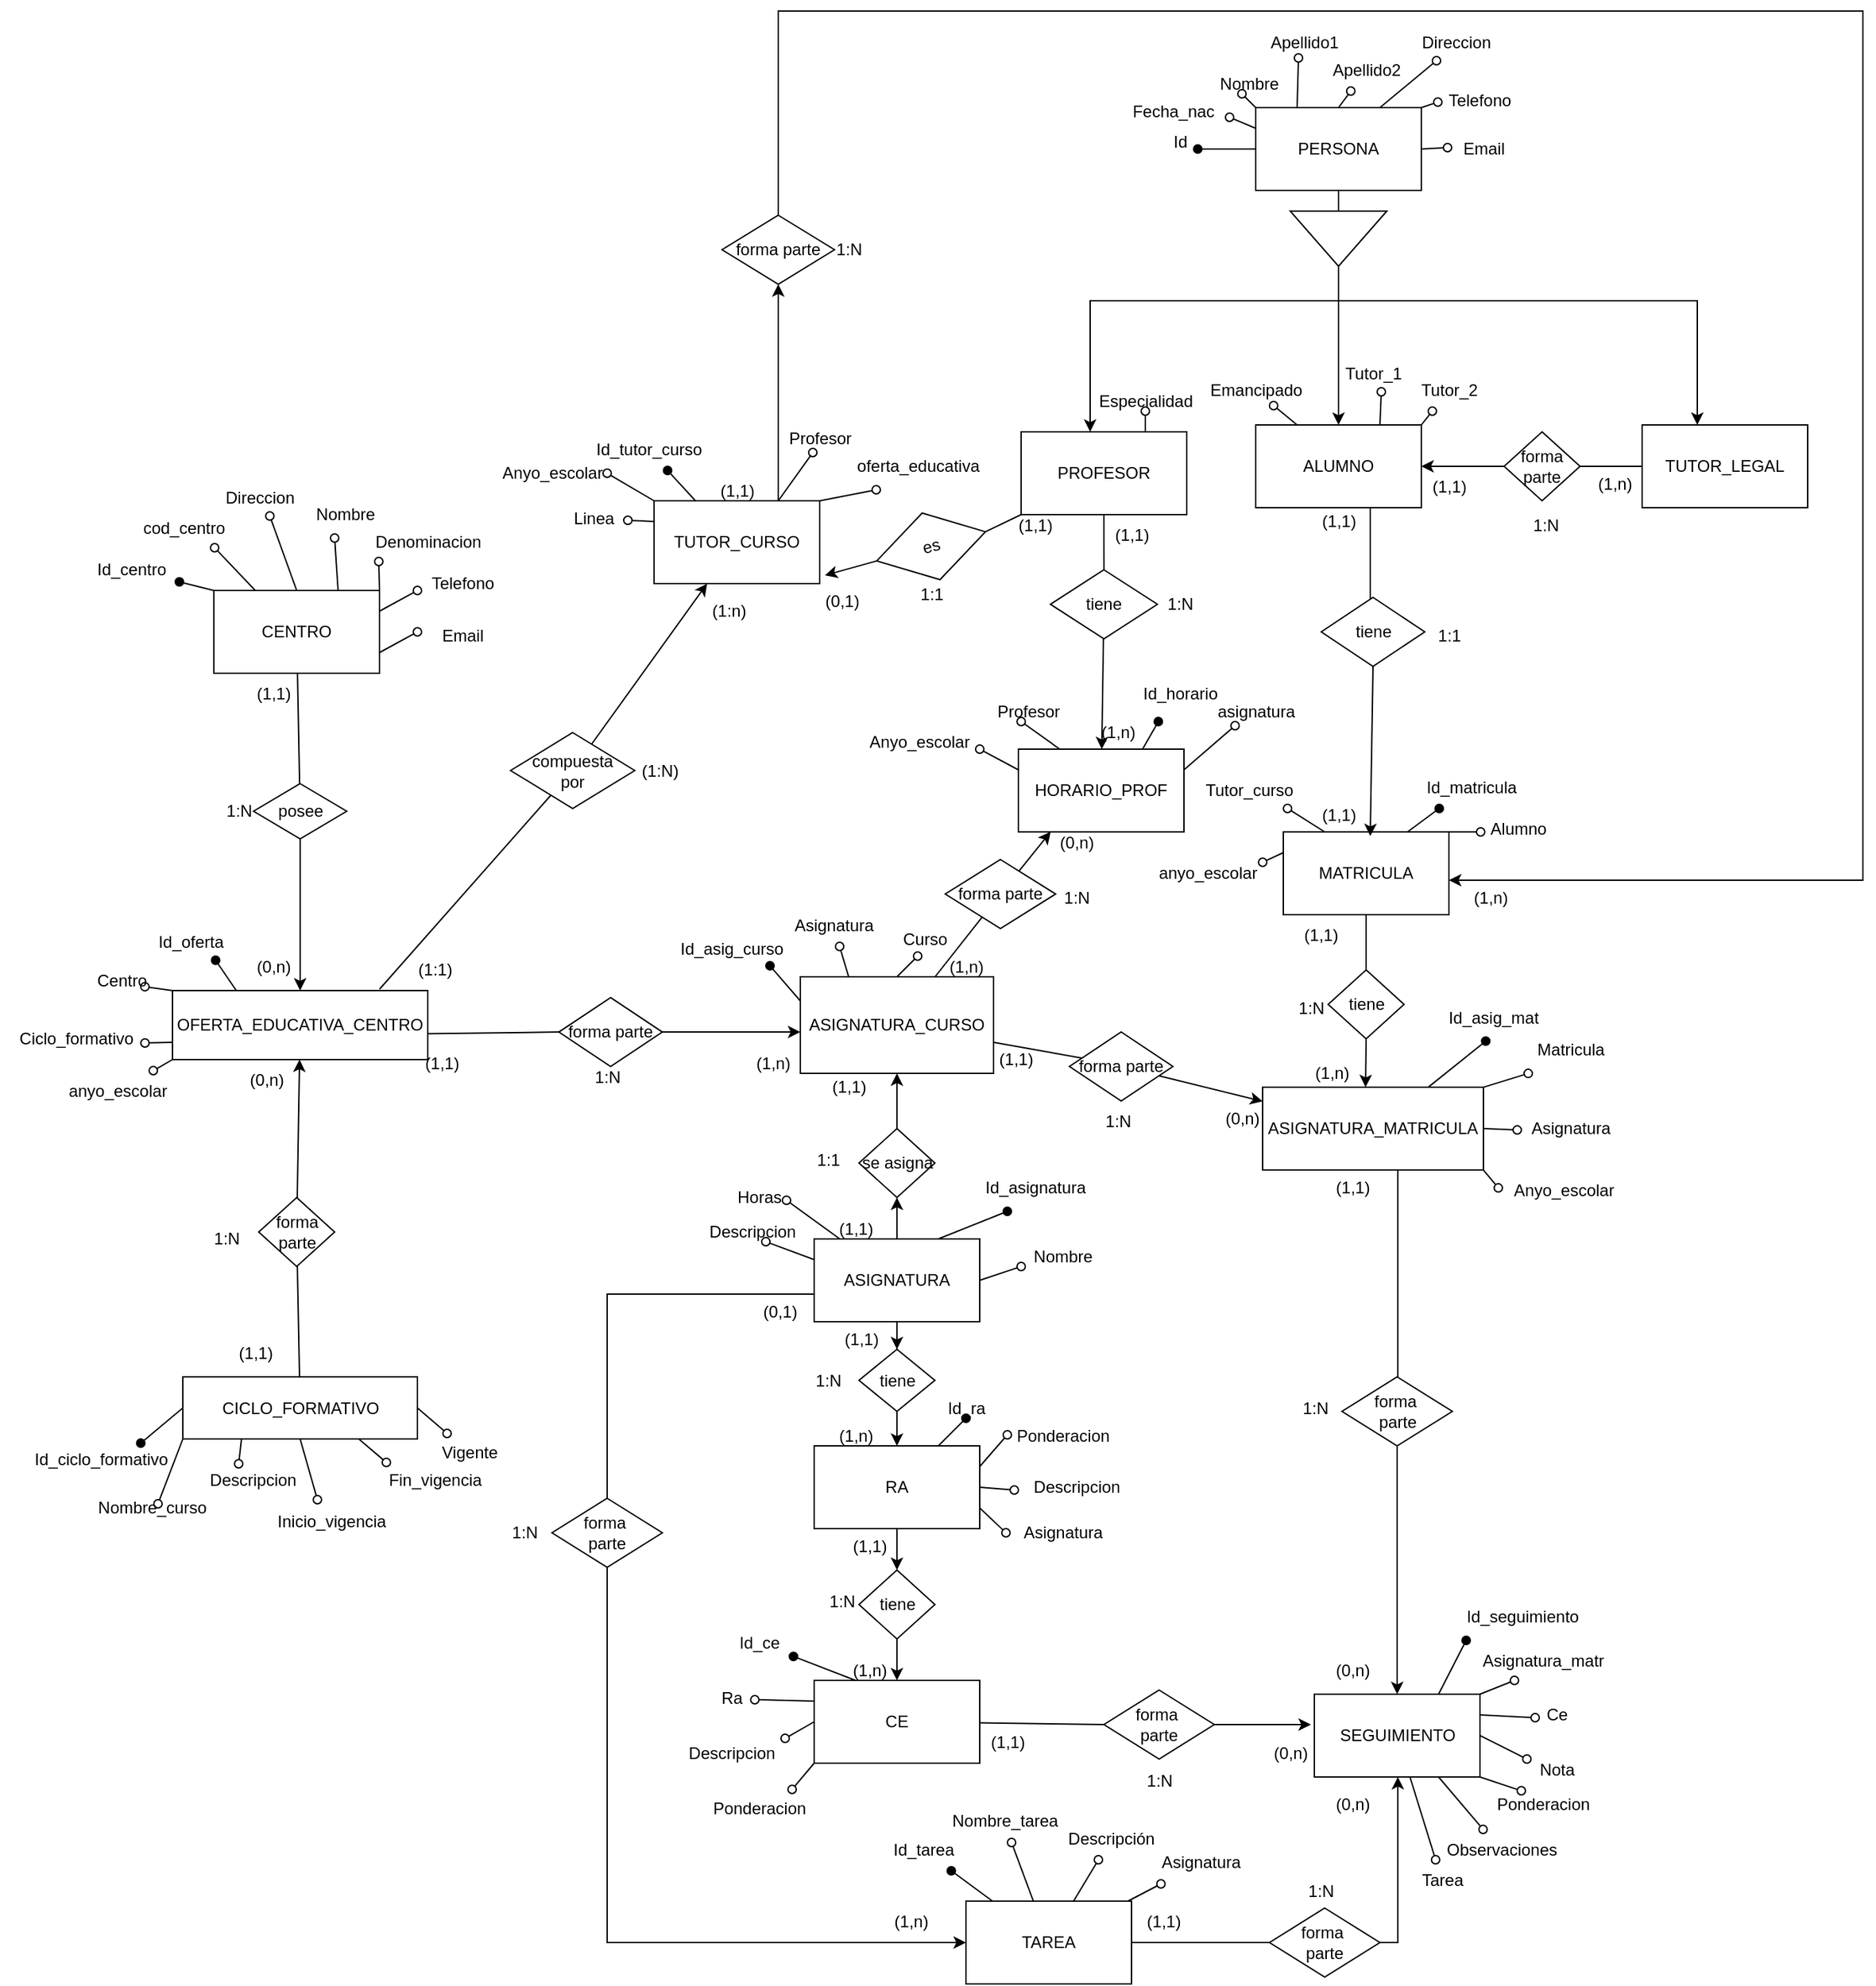 <mxfile version="26.2.3">
  <diagram name="Página-1" id="pbZNELKm3cdI3j42jP0H">
    <mxGraphModel dx="2255" dy="1946" grid="1" gridSize="10" guides="1" tooltips="1" connect="1" arrows="1" fold="1" page="1" pageScale="1" pageWidth="827" pageHeight="1169" math="0" shadow="0">
      <root>
        <mxCell id="0" />
        <mxCell id="1" parent="0" />
        <mxCell id="Q6rLHIq7lrrQtJ6W3mXc-53" style="edgeStyle=none;rounded=0;orthogonalLoop=1;jettySize=auto;html=1;exitX=0;exitY=0;exitDx=0;exitDy=0;endArrow=oval;endFill=1;" parent="1" source="vxD24WU6QINVRlinQkTM-1" target="Q6rLHIq7lrrQtJ6W3mXc-46" edge="1">
          <mxGeometry relative="1" as="geometry" />
        </mxCell>
        <mxCell id="vxD24WU6QINVRlinQkTM-1" value="CENTRO" style="rounded=0;whiteSpace=wrap;html=1;" parent="1" vertex="1">
          <mxGeometry x="-55" y="130" width="120" height="60" as="geometry" />
        </mxCell>
        <mxCell id="Q6rLHIq7lrrQtJ6W3mXc-79" style="edgeStyle=none;rounded=0;orthogonalLoop=1;jettySize=auto;html=1;exitX=0.25;exitY=0;exitDx=0;exitDy=0;endArrow=oval;endFill=1;" parent="1" source="vxD24WU6QINVRlinQkTM-2" edge="1">
          <mxGeometry relative="1" as="geometry">
            <mxPoint x="-53.75" y="398" as="targetPoint" />
          </mxGeometry>
        </mxCell>
        <mxCell id="Q6rLHIq7lrrQtJ6W3mXc-80" style="edgeStyle=none;rounded=0;orthogonalLoop=1;jettySize=auto;html=1;exitX=0;exitY=0;exitDx=0;exitDy=0;endArrow=oval;endFill=0;" parent="1" source="vxD24WU6QINVRlinQkTM-2" edge="1">
          <mxGeometry relative="1" as="geometry">
            <mxPoint x="-105" y="417.2" as="targetPoint" />
          </mxGeometry>
        </mxCell>
        <mxCell id="Q6rLHIq7lrrQtJ6W3mXc-82" style="edgeStyle=none;rounded=0;orthogonalLoop=1;jettySize=auto;html=1;exitX=0;exitY=1;exitDx=0;exitDy=0;endArrow=oval;endFill=0;" parent="1" source="vxD24WU6QINVRlinQkTM-2" target="Q6rLHIq7lrrQtJ6W3mXc-78" edge="1">
          <mxGeometry relative="1" as="geometry" />
        </mxCell>
        <mxCell id="Q6rLHIq7lrrQtJ6W3mXc-189" style="edgeStyle=none;rounded=0;orthogonalLoop=1;jettySize=auto;html=1;entryX=0;entryY=0.5;entryDx=0;entryDy=0;endArrow=none;startFill=0;exitX=0.999;exitY=0.624;exitDx=0;exitDy=0;exitPerimeter=0;" parent="1" source="vxD24WU6QINVRlinQkTM-2" target="vxD24WU6QINVRlinQkTM-49" edge="1">
          <mxGeometry relative="1" as="geometry">
            <mxPoint x="190" y="457.824" as="targetPoint" />
            <mxPoint x="110" y="450" as="sourcePoint" />
          </mxGeometry>
        </mxCell>
        <mxCell id="vxD24WU6QINVRlinQkTM-2" value="OFERTA_EDUCATIVA_CENTRO" style="rounded=0;whiteSpace=wrap;html=1;" parent="1" vertex="1">
          <mxGeometry x="-85" y="420" width="185" height="50" as="geometry" />
        </mxCell>
        <mxCell id="vxD24WU6QINVRlinQkTM-14" style="rounded=0;orthogonalLoop=1;jettySize=auto;html=1;" parent="1" source="vxD24WU6QINVRlinQkTM-45" target="vxD24WU6QINVRlinQkTM-2" edge="1">
          <mxGeometry relative="1" as="geometry" />
        </mxCell>
        <mxCell id="vxD24WU6QINVRlinQkTM-3" value="CICLO_FORMATIVO" style="rounded=0;whiteSpace=wrap;html=1;" parent="1" vertex="1">
          <mxGeometry x="-77.5" y="700" width="170" height="45" as="geometry" />
        </mxCell>
        <mxCell id="vxD24WU6QINVRlinQkTM-41" style="edgeStyle=orthogonalEdgeStyle;rounded=0;orthogonalLoop=1;jettySize=auto;html=1;exitX=0.5;exitY=0;exitDx=0;exitDy=0;" parent="1" source="vxD24WU6QINVRlinQkTM-79" target="vxD24WU6QINVRlinQkTM-30" edge="1">
          <mxGeometry relative="1" as="geometry">
            <mxPoint x="940" y="330" as="targetPoint" />
            <Array as="points">
              <mxPoint x="354" y="-290" />
              <mxPoint x="1140" y="-290" />
              <mxPoint x="1140" y="340" />
            </Array>
          </mxGeometry>
        </mxCell>
        <mxCell id="Q6rLHIq7lrrQtJ6W3mXc-87" style="edgeStyle=none;rounded=0;orthogonalLoop=1;jettySize=auto;html=1;exitX=0.25;exitY=0;exitDx=0;exitDy=0;endArrow=oval;endFill=1;" parent="1" source="vxD24WU6QINVRlinQkTM-4" target="Q6rLHIq7lrrQtJ6W3mXc-83" edge="1">
          <mxGeometry relative="1" as="geometry" />
        </mxCell>
        <mxCell id="Q6rLHIq7lrrQtJ6W3mXc-91" style="edgeStyle=none;rounded=0;orthogonalLoop=1;jettySize=auto;html=1;exitX=0;exitY=0.25;exitDx=0;exitDy=0;endArrow=oval;endFill=0;" parent="1" source="vxD24WU6QINVRlinQkTM-4" target="Q6rLHIq7lrrQtJ6W3mXc-90" edge="1">
          <mxGeometry relative="1" as="geometry" />
        </mxCell>
        <mxCell id="vxD24WU6QINVRlinQkTM-4" value="TUTOR_CURSO" style="rounded=0;whiteSpace=wrap;html=1;" parent="1" vertex="1">
          <mxGeometry x="264" y="65" width="120" height="60" as="geometry" />
        </mxCell>
        <mxCell id="vxD24WU6QINVRlinQkTM-19" style="rounded=0;orthogonalLoop=1;jettySize=auto;html=1;entryX=0.195;entryY=0.998;entryDx=0;entryDy=0;entryPerimeter=0;" parent="1" source="vxD24WU6QINVRlinQkTM-75" target="vxD24WU6QINVRlinQkTM-7" edge="1">
          <mxGeometry relative="1" as="geometry">
            <mxPoint x="560.455" y="350" as="targetPoint" />
          </mxGeometry>
        </mxCell>
        <mxCell id="vxD24WU6QINVRlinQkTM-28" style="rounded=0;orthogonalLoop=1;jettySize=auto;html=1;" parent="1" source="vxD24WU6QINVRlinQkTM-63" target="vxD24WU6QINVRlinQkTM-27" edge="1">
          <mxGeometry relative="1" as="geometry" />
        </mxCell>
        <mxCell id="Q6rLHIq7lrrQtJ6W3mXc-178" style="edgeStyle=none;rounded=0;orthogonalLoop=1;jettySize=auto;html=1;exitX=0.25;exitY=0;exitDx=0;exitDy=0;endArrow=oval;endFill=0;" parent="1" source="vxD24WU6QINVRlinQkTM-5" target="Q6rLHIq7lrrQtJ6W3mXc-117" edge="1">
          <mxGeometry relative="1" as="geometry" />
        </mxCell>
        <mxCell id="vxD24WU6QINVRlinQkTM-5" value="ASIGNATURA_CURSO" style="rounded=0;whiteSpace=wrap;html=1;" parent="1" vertex="1">
          <mxGeometry x="370" y="410" width="140" height="70" as="geometry" />
        </mxCell>
        <mxCell id="vxD24WU6QINVRlinQkTM-18" style="rounded=0;orthogonalLoop=1;jettySize=auto;html=1;" parent="1" source="Q6rLHIq7lrrQtJ6W3mXc-179" target="vxD24WU6QINVRlinQkTM-7" edge="1">
          <mxGeometry relative="1" as="geometry" />
        </mxCell>
        <mxCell id="Q6rLHIq7lrrQtJ6W3mXc-209" style="edgeStyle=none;rounded=0;orthogonalLoop=1;jettySize=auto;html=1;exitX=0;exitY=1;exitDx=0;exitDy=0;entryX=1;entryY=0.5;entryDx=0;entryDy=0;endArrow=none;startFill=0;" parent="1" source="vxD24WU6QINVRlinQkTM-6" target="Q6rLHIq7lrrQtJ6W3mXc-201" edge="1">
          <mxGeometry relative="1" as="geometry" />
        </mxCell>
        <mxCell id="vxD24WU6QINVRlinQkTM-6" value="PROFESOR" style="rounded=0;whiteSpace=wrap;html=1;" parent="1" vertex="1">
          <mxGeometry x="530" y="15" width="120" height="60" as="geometry" />
        </mxCell>
        <mxCell id="Q6rLHIq7lrrQtJ6W3mXc-111" style="edgeStyle=none;rounded=0;orthogonalLoop=1;jettySize=auto;html=1;exitX=0.75;exitY=0;exitDx=0;exitDy=0;endArrow=oval;endFill=1;" parent="1" source="vxD24WU6QINVRlinQkTM-7" edge="1">
          <mxGeometry relative="1" as="geometry">
            <mxPoint x="629.429" y="225" as="targetPoint" />
          </mxGeometry>
        </mxCell>
        <mxCell id="Q6rLHIq7lrrQtJ6W3mXc-152" style="edgeStyle=none;rounded=0;orthogonalLoop=1;jettySize=auto;html=1;exitX=0;exitY=0.25;exitDx=0;exitDy=0;endArrow=oval;endFill=0;" parent="1" source="vxD24WU6QINVRlinQkTM-7" edge="1">
          <mxGeometry relative="1" as="geometry">
            <mxPoint x="500.0" y="245" as="targetPoint" />
          </mxGeometry>
        </mxCell>
        <mxCell id="vxD24WU6QINVRlinQkTM-7" value="HORARIO_PROF" style="rounded=0;whiteSpace=wrap;html=1;" parent="1" vertex="1">
          <mxGeometry x="528" y="245" width="120" height="60" as="geometry" />
        </mxCell>
        <mxCell id="vxD24WU6QINVRlinQkTM-20" style="edgeStyle=orthogonalEdgeStyle;rounded=0;orthogonalLoop=1;jettySize=auto;html=1;" parent="1" source="vxD24WU6QINVRlinQkTM-54" target="vxD24WU6QINVRlinQkTM-5" edge="1">
          <mxGeometry relative="1" as="geometry" />
        </mxCell>
        <mxCell id="vxD24WU6QINVRlinQkTM-21" style="edgeStyle=orthogonalEdgeStyle;rounded=0;orthogonalLoop=1;jettySize=auto;html=1;" parent="1" source="vxD24WU6QINVRlinQkTM-56" target="vxD24WU6QINVRlinQkTM-9" edge="1">
          <mxGeometry relative="1" as="geometry" />
        </mxCell>
        <mxCell id="vxD24WU6QINVRlinQkTM-8" value="ASIGNATURA" style="rounded=0;whiteSpace=wrap;html=1;" parent="1" vertex="1">
          <mxGeometry x="380" y="600" width="120" height="60" as="geometry" />
        </mxCell>
        <mxCell id="vxD24WU6QINVRlinQkTM-22" style="edgeStyle=orthogonalEdgeStyle;rounded=0;orthogonalLoop=1;jettySize=auto;html=1;" parent="1" source="vxD24WU6QINVRlinQkTM-58" target="vxD24WU6QINVRlinQkTM-10" edge="1">
          <mxGeometry relative="1" as="geometry" />
        </mxCell>
        <mxCell id="vxD24WU6QINVRlinQkTM-9" value="RA" style="rounded=0;whiteSpace=wrap;html=1;" parent="1" vertex="1">
          <mxGeometry x="380" y="750" width="120" height="60" as="geometry" />
        </mxCell>
        <mxCell id="vxD24WU6QINVRlinQkTM-23" style="rounded=0;orthogonalLoop=1;jettySize=auto;html=1;exitX=1;exitY=0.5;exitDx=0;exitDy=0;" parent="1" source="vxD24WU6QINVRlinQkTM-61" edge="1">
          <mxGeometry relative="1" as="geometry">
            <mxPoint x="641.629" y="920.297" as="sourcePoint" />
            <mxPoint x="740" y="952" as="targetPoint" />
          </mxGeometry>
        </mxCell>
        <mxCell id="Q6rLHIq7lrrQtJ6W3mXc-147" style="edgeStyle=none;rounded=0;orthogonalLoop=1;jettySize=auto;html=1;exitX=0.25;exitY=0;exitDx=0;exitDy=0;endArrow=oval;endFill=1;" parent="1" source="vxD24WU6QINVRlinQkTM-10" target="Q6rLHIq7lrrQtJ6W3mXc-143" edge="1">
          <mxGeometry relative="1" as="geometry" />
        </mxCell>
        <mxCell id="vxD24WU6QINVRlinQkTM-10" value="CE" style="rounded=0;whiteSpace=wrap;html=1;" parent="1" vertex="1">
          <mxGeometry x="380" y="920" width="120" height="60" as="geometry" />
        </mxCell>
        <mxCell id="Q6rLHIq7lrrQtJ6W3mXc-177" style="edgeStyle=none;rounded=0;orthogonalLoop=1;jettySize=auto;html=1;exitX=0.75;exitY=1;exitDx=0;exitDy=0;endArrow=oval;endFill=0;" parent="1" source="vxD24WU6QINVRlinQkTM-11" target="Q6rLHIq7lrrQtJ6W3mXc-170" edge="1">
          <mxGeometry relative="1" as="geometry" />
        </mxCell>
        <mxCell id="vxD24WU6QINVRlinQkTM-11" value="SEGUIMIENTO" style="rounded=0;whiteSpace=wrap;html=1;" parent="1" vertex="1">
          <mxGeometry x="742.5" y="929.99" width="120" height="60" as="geometry" />
        </mxCell>
        <mxCell id="bQY0zb9_yQV4_0-vnrbp-2" style="edgeStyle=orthogonalEdgeStyle;rounded=0;orthogonalLoop=1;jettySize=auto;html=1;endArrow=classic;startFill=0;endFill=1;exitX=1;exitY=0.5;exitDx=0;exitDy=0;" parent="1" source="bQY0zb9_yQV4_0-vnrbp-20" target="vxD24WU6QINVRlinQkTM-11" edge="1">
          <mxGeometry relative="1" as="geometry">
            <Array as="points">
              <mxPoint x="803" y="1110" />
            </Array>
          </mxGeometry>
        </mxCell>
        <mxCell id="bQY0zb9_yQV4_0-vnrbp-17" style="rounded=0;orthogonalLoop=1;jettySize=auto;html=1;endArrow=oval;endFill=1;" parent="1" source="vxD24WU6QINVRlinQkTM-25" target="bQY0zb9_yQV4_0-vnrbp-12" edge="1">
          <mxGeometry relative="1" as="geometry" />
        </mxCell>
        <mxCell id="bQY0zb9_yQV4_0-vnrbp-18" style="rounded=0;orthogonalLoop=1;jettySize=auto;html=1;endArrow=oval;endFill=0;" parent="1" source="vxD24WU6QINVRlinQkTM-25" target="bQY0zb9_yQV4_0-vnrbp-13" edge="1">
          <mxGeometry relative="1" as="geometry" />
        </mxCell>
        <mxCell id="bQY0zb9_yQV4_0-vnrbp-23" style="rounded=0;orthogonalLoop=1;jettySize=auto;html=1;endArrow=oval;endFill=0;" parent="1" source="vxD24WU6QINVRlinQkTM-25" target="bQY0zb9_yQV4_0-vnrbp-22" edge="1">
          <mxGeometry relative="1" as="geometry" />
        </mxCell>
        <mxCell id="gRB8cQ9cZD4_HlrWVXQA-1" style="edgeStyle=orthogonalEdgeStyle;rounded=0;orthogonalLoop=1;jettySize=auto;html=1;endArrow=none;startFill=0;startArrow=none;" edge="1" parent="1" source="gRB8cQ9cZD4_HlrWVXQA-2" target="vxD24WU6QINVRlinQkTM-8">
          <mxGeometry relative="1" as="geometry">
            <Array as="points">
              <mxPoint x="230" y="640" />
            </Array>
          </mxGeometry>
        </mxCell>
        <mxCell id="vxD24WU6QINVRlinQkTM-25" value="TAREA" style="rounded=0;whiteSpace=wrap;html=1;" parent="1" vertex="1">
          <mxGeometry x="490" y="1080" width="120" height="60" as="geometry" />
        </mxCell>
        <mxCell id="bQY0zb9_yQV4_0-vnrbp-8" style="edgeStyle=orthogonalEdgeStyle;rounded=0;orthogonalLoop=1;jettySize=auto;html=1;endArrow=none;startFill=0;" parent="1" source="vxD24WU6QINVRlinQkTM-27" target="bQY0zb9_yQV4_0-vnrbp-6" edge="1">
          <mxGeometry relative="1" as="geometry">
            <Array as="points">
              <mxPoint x="803" y="590" />
              <mxPoint x="803" y="590" />
            </Array>
          </mxGeometry>
        </mxCell>
        <mxCell id="vxD24WU6QINVRlinQkTM-27" value="ASIGNATURA_MATRICULA" style="rounded=0;whiteSpace=wrap;html=1;" parent="1" vertex="1">
          <mxGeometry x="705" y="490.05" width="160" height="60" as="geometry" />
        </mxCell>
        <mxCell id="vxD24WU6QINVRlinQkTM-30" value="MATRICULA" style="rounded=0;whiteSpace=wrap;html=1;" parent="1" vertex="1">
          <mxGeometry x="720" y="305" width="120" height="60" as="geometry" />
        </mxCell>
        <mxCell id="vxD24WU6QINVRlinQkTM-35" style="edgeStyle=orthogonalEdgeStyle;rounded=0;orthogonalLoop=1;jettySize=auto;html=1;" parent="1" source="vxD24WU6QINVRlinQkTM-81" target="vxD24WU6QINVRlinQkTM-32" edge="1">
          <mxGeometry relative="1" as="geometry" />
        </mxCell>
        <mxCell id="Q6rLHIq7lrrQtJ6W3mXc-24" style="rounded=0;orthogonalLoop=1;jettySize=auto;html=1;exitX=0.5;exitY=0;exitDx=0;exitDy=0;strokeColor=none;" parent="1" source="vxD24WU6QINVRlinQkTM-34" edge="1">
          <mxGeometry relative="1" as="geometry">
            <mxPoint x="984" as="targetPoint" />
          </mxGeometry>
        </mxCell>
        <mxCell id="vxD24WU6QINVRlinQkTM-34" value="TUTOR_LEGAL" style="rounded=0;whiteSpace=wrap;html=1;" parent="1" vertex="1">
          <mxGeometry x="980" y="10" width="120" height="60" as="geometry" />
        </mxCell>
        <mxCell id="vxD24WU6QINVRlinQkTM-37" style="edgeStyle=orthogonalEdgeStyle;rounded=0;orthogonalLoop=1;jettySize=auto;html=1;" parent="1" source="vxD24WU6QINVRlinQkTM-40" target="vxD24WU6QINVRlinQkTM-6" edge="1">
          <mxGeometry relative="1" as="geometry">
            <Array as="points">
              <mxPoint x="760" y="-80" />
              <mxPoint x="580" y="-80" />
            </Array>
          </mxGeometry>
        </mxCell>
        <mxCell id="vxD24WU6QINVRlinQkTM-38" style="edgeStyle=orthogonalEdgeStyle;rounded=0;orthogonalLoop=1;jettySize=auto;html=1;" parent="1" source="vxD24WU6QINVRlinQkTM-40" target="vxD24WU6QINVRlinQkTM-32" edge="1">
          <mxGeometry relative="1" as="geometry" />
        </mxCell>
        <mxCell id="vxD24WU6QINVRlinQkTM-39" style="edgeStyle=orthogonalEdgeStyle;rounded=0;orthogonalLoop=1;jettySize=auto;html=1;" parent="1" source="vxD24WU6QINVRlinQkTM-40" target="vxD24WU6QINVRlinQkTM-34" edge="1">
          <mxGeometry relative="1" as="geometry">
            <Array as="points">
              <mxPoint x="760" y="-80" />
              <mxPoint x="1020" y="-80" />
            </Array>
          </mxGeometry>
        </mxCell>
        <mxCell id="Q6rLHIq7lrrQtJ6W3mXc-13" style="edgeStyle=none;rounded=0;orthogonalLoop=1;jettySize=auto;html=1;exitX=0.5;exitY=0;exitDx=0;exitDy=0;endArrow=oval;endFill=0;" parent="1" source="vxD24WU6QINVRlinQkTM-36" target="Q6rLHIq7lrrQtJ6W3mXc-4" edge="1">
          <mxGeometry relative="1" as="geometry" />
        </mxCell>
        <mxCell id="Q6rLHIq7lrrQtJ6W3mXc-26" style="edgeStyle=none;rounded=0;orthogonalLoop=1;jettySize=auto;html=1;exitX=0.5;exitY=1;exitDx=0;exitDy=0;entryX=0;entryY=0.5;entryDx=0;entryDy=0;endArrow=none;startFill=0;" parent="1" source="vxD24WU6QINVRlinQkTM-36" target="vxD24WU6QINVRlinQkTM-40" edge="1">
          <mxGeometry relative="1" as="geometry" />
        </mxCell>
        <mxCell id="vxD24WU6QINVRlinQkTM-36" value="PERSONA" style="rounded=0;whiteSpace=wrap;html=1;" parent="1" vertex="1">
          <mxGeometry x="700" y="-220" width="120" height="60" as="geometry" />
        </mxCell>
        <mxCell id="vxD24WU6QINVRlinQkTM-44" value="" style="rounded=0;orthogonalLoop=1;jettySize=auto;html=1;endArrow=none;startFill=0;" parent="1" source="vxD24WU6QINVRlinQkTM-1" target="vxD24WU6QINVRlinQkTM-43" edge="1">
          <mxGeometry relative="1" as="geometry">
            <mxPoint x="7.5" y="230" as="sourcePoint" />
            <mxPoint x="7.5" y="350" as="targetPoint" />
          </mxGeometry>
        </mxCell>
        <mxCell id="Q6rLHIq7lrrQtJ6W3mXc-180" style="edgeStyle=none;rounded=0;orthogonalLoop=1;jettySize=auto;html=1;exitX=0.5;exitY=1;exitDx=0;exitDy=0;entryX=0.5;entryY=0;entryDx=0;entryDy=0;" parent="1" source="vxD24WU6QINVRlinQkTM-43" target="vxD24WU6QINVRlinQkTM-2" edge="1">
          <mxGeometry relative="1" as="geometry" />
        </mxCell>
        <mxCell id="vxD24WU6QINVRlinQkTM-43" value="posee" style="rhombus;whiteSpace=wrap;html=1;" parent="1" vertex="1">
          <mxGeometry x="-26.25" y="270" width="67.5" height="40" as="geometry" />
        </mxCell>
        <mxCell id="vxD24WU6QINVRlinQkTM-47" value="" style="rounded=0;orthogonalLoop=1;jettySize=auto;html=1;endArrow=none;startFill=0;" parent="1" source="vxD24WU6QINVRlinQkTM-3" target="vxD24WU6QINVRlinQkTM-45" edge="1">
          <mxGeometry relative="1" as="geometry">
            <mxPoint x="7.5" y="570" as="sourcePoint" />
            <mxPoint x="7.5" y="480" as="targetPoint" />
          </mxGeometry>
        </mxCell>
        <mxCell id="vxD24WU6QINVRlinQkTM-45" value="forma parte" style="rhombus;whiteSpace=wrap;html=1;" parent="1" vertex="1">
          <mxGeometry x="-22.5" y="570" width="55" height="50" as="geometry" />
        </mxCell>
        <mxCell id="vxD24WU6QINVRlinQkTM-49" value="forma parte" style="rhombus;whiteSpace=wrap;html=1;" parent="1" vertex="1">
          <mxGeometry x="195" y="425.05" width="75" height="50" as="geometry" />
        </mxCell>
        <mxCell id="vxD24WU6QINVRlinQkTM-52" value="" style="rounded=0;orthogonalLoop=1;jettySize=auto;html=1;exitX=0.811;exitY=-0.02;exitDx=0;exitDy=0;exitPerimeter=0;endArrow=none;startFill=0;" parent="1" source="vxD24WU6QINVRlinQkTM-2" target="vxD24WU6QINVRlinQkTM-51" edge="1">
          <mxGeometry relative="1" as="geometry">
            <mxPoint x="133" y="349" as="sourcePoint" />
            <mxPoint x="209" y="260" as="targetPoint" />
            <Array as="points" />
          </mxGeometry>
        </mxCell>
        <mxCell id="vxD24WU6QINVRlinQkTM-53" style="rounded=0;orthogonalLoop=1;jettySize=auto;html=1;" parent="1" source="vxD24WU6QINVRlinQkTM-51" target="vxD24WU6QINVRlinQkTM-4" edge="1">
          <mxGeometry relative="1" as="geometry" />
        </mxCell>
        <mxCell id="vxD24WU6QINVRlinQkTM-51" value="compuesta&lt;div&gt;por&lt;/div&gt;" style="rhombus;whiteSpace=wrap;html=1;" parent="1" vertex="1">
          <mxGeometry x="160" y="233" width="90" height="55" as="geometry" />
        </mxCell>
        <mxCell id="vxD24WU6QINVRlinQkTM-55" value="" style="edgeStyle=orthogonalEdgeStyle;rounded=0;orthogonalLoop=1;jettySize=auto;html=1;" parent="1" source="vxD24WU6QINVRlinQkTM-8" target="vxD24WU6QINVRlinQkTM-54" edge="1">
          <mxGeometry relative="1" as="geometry">
            <mxPoint x="450" y="610" as="sourcePoint" />
            <mxPoint x="450" y="480" as="targetPoint" />
          </mxGeometry>
        </mxCell>
        <mxCell id="vxD24WU6QINVRlinQkTM-54" value="se asigna" style="rhombus;whiteSpace=wrap;html=1;" parent="1" vertex="1">
          <mxGeometry x="412.5" y="520" width="55" height="50" as="geometry" />
        </mxCell>
        <mxCell id="vxD24WU6QINVRlinQkTM-57" value="" style="edgeStyle=orthogonalEdgeStyle;rounded=0;orthogonalLoop=1;jettySize=auto;html=1;" parent="1" source="vxD24WU6QINVRlinQkTM-8" target="vxD24WU6QINVRlinQkTM-56" edge="1">
          <mxGeometry relative="1" as="geometry">
            <mxPoint x="450" y="670" as="sourcePoint" />
            <mxPoint x="450" y="730" as="targetPoint" />
          </mxGeometry>
        </mxCell>
        <mxCell id="vxD24WU6QINVRlinQkTM-56" value="tiene" style="rhombus;whiteSpace=wrap;html=1;" parent="1" vertex="1">
          <mxGeometry x="412.5" y="680" width="55" height="45" as="geometry" />
        </mxCell>
        <mxCell id="vxD24WU6QINVRlinQkTM-59" value="" style="edgeStyle=orthogonalEdgeStyle;rounded=0;orthogonalLoop=1;jettySize=auto;html=1;" parent="1" source="vxD24WU6QINVRlinQkTM-9" target="vxD24WU6QINVRlinQkTM-58" edge="1">
          <mxGeometry relative="1" as="geometry">
            <mxPoint x="450" y="810" as="sourcePoint" />
            <mxPoint x="450" y="880" as="targetPoint" />
          </mxGeometry>
        </mxCell>
        <mxCell id="vxD24WU6QINVRlinQkTM-58" value="tiene" style="rhombus;whiteSpace=wrap;html=1;" parent="1" vertex="1">
          <mxGeometry x="412.5" y="840" width="55" height="50" as="geometry" />
        </mxCell>
        <mxCell id="vxD24WU6QINVRlinQkTM-62" value="" style="rounded=0;orthogonalLoop=1;jettySize=auto;html=1;endArrow=none;startFill=0;entryX=0;entryY=0.5;entryDx=0;entryDy=0;" parent="1" source="vxD24WU6QINVRlinQkTM-10" target="vxD24WU6QINVRlinQkTM-61" edge="1">
          <mxGeometry relative="1" as="geometry">
            <mxPoint x="503" y="835" as="sourcePoint" />
            <mxPoint x="601.147" y="850.134" as="targetPoint" />
            <Array as="points" />
          </mxGeometry>
        </mxCell>
        <mxCell id="vxD24WU6QINVRlinQkTM-61" value="forma&amp;nbsp;&lt;div&gt;parte&lt;/div&gt;" style="rhombus;whiteSpace=wrap;html=1;" parent="1" vertex="1">
          <mxGeometry x="590" y="927" width="80" height="50" as="geometry" />
        </mxCell>
        <mxCell id="vxD24WU6QINVRlinQkTM-64" value="" style="rounded=0;orthogonalLoop=1;jettySize=auto;html=1;endArrow=none;startFill=0;" parent="1" source="vxD24WU6QINVRlinQkTM-5" edge="1">
          <mxGeometry relative="1" as="geometry">
            <mxPoint x="520" y="376" as="sourcePoint" />
            <mxPoint x="580" y="470" as="targetPoint" />
          </mxGeometry>
        </mxCell>
        <mxCell id="vxD24WU6QINVRlinQkTM-63" value="forma parte" style="rhombus;whiteSpace=wrap;html=1;rotation=0;" parent="1" vertex="1">
          <mxGeometry x="565" y="450" width="75" height="50" as="geometry" />
        </mxCell>
        <mxCell id="vxD24WU6QINVRlinQkTM-66" value="" style="edgeStyle=orthogonalEdgeStyle;rounded=0;orthogonalLoop=1;jettySize=auto;html=1;endArrow=none;startFill=0;" parent="1" source="vxD24WU6QINVRlinQkTM-32" target="vxD24WU6QINVRlinQkTM-65" edge="1">
          <mxGeometry relative="1" as="geometry">
            <mxPoint x="760" y="210" as="sourcePoint" />
            <mxPoint x="760" y="280" as="targetPoint" />
            <Array as="points">
              <mxPoint x="783" y="110" />
              <mxPoint x="783" y="110" />
            </Array>
          </mxGeometry>
        </mxCell>
        <mxCell id="Q6rLHIq7lrrQtJ6W3mXc-115" style="edgeStyle=none;rounded=0;orthogonalLoop=1;jettySize=auto;html=1;exitX=0.5;exitY=1;exitDx=0;exitDy=0;" parent="1" source="vxD24WU6QINVRlinQkTM-65" edge="1">
          <mxGeometry relative="1" as="geometry">
            <mxPoint x="783" y="308" as="targetPoint" />
          </mxGeometry>
        </mxCell>
        <mxCell id="vxD24WU6QINVRlinQkTM-65" value="tiene" style="rhombus;whiteSpace=wrap;html=1;" parent="1" vertex="1">
          <mxGeometry x="747.5" y="135" width="75" height="50" as="geometry" />
        </mxCell>
        <mxCell id="vxD24WU6QINVRlinQkTM-68" value="" style="edgeStyle=orthogonalEdgeStyle;rounded=0;orthogonalLoop=1;jettySize=auto;html=1;endArrow=none;startFill=0;" parent="1" source="vxD24WU6QINVRlinQkTM-30" target="vxD24WU6QINVRlinQkTM-67" edge="1">
          <mxGeometry relative="1" as="geometry">
            <mxPoint x="760" y="370" as="sourcePoint" />
            <mxPoint x="760" y="440" as="targetPoint" />
          </mxGeometry>
        </mxCell>
        <mxCell id="Q6rLHIq7lrrQtJ6W3mXc-223" style="edgeStyle=none;rounded=0;orthogonalLoop=1;jettySize=auto;html=1;exitX=0.5;exitY=1;exitDx=0;exitDy=0;" parent="1" source="vxD24WU6QINVRlinQkTM-67" edge="1">
          <mxGeometry relative="1" as="geometry">
            <mxPoint x="779.588" y="490" as="targetPoint" />
          </mxGeometry>
        </mxCell>
        <mxCell id="vxD24WU6QINVRlinQkTM-67" value="tiene" style="rhombus;whiteSpace=wrap;html=1;" parent="1" vertex="1">
          <mxGeometry x="752.5" y="405" width="55" height="50" as="geometry" />
        </mxCell>
        <mxCell id="vxD24WU6QINVRlinQkTM-76" value="" style="rounded=0;orthogonalLoop=1;jettySize=auto;html=1;endArrow=none;startFill=0;" parent="1" source="vxD24WU6QINVRlinQkTM-5" target="vxD24WU6QINVRlinQkTM-75" edge="1">
          <mxGeometry relative="1" as="geometry">
            <mxPoint x="500" y="410" as="sourcePoint" />
            <mxPoint x="557" y="370" as="targetPoint" />
          </mxGeometry>
        </mxCell>
        <mxCell id="vxD24WU6QINVRlinQkTM-75" value="forma parte" style="rhombus;whiteSpace=wrap;html=1;" parent="1" vertex="1">
          <mxGeometry x="475" y="325" width="80" height="50" as="geometry" />
        </mxCell>
        <mxCell id="vxD24WU6QINVRlinQkTM-80" value="" style="edgeStyle=orthogonalEdgeStyle;rounded=0;orthogonalLoop=1;jettySize=auto;html=1;" parent="1" source="vxD24WU6QINVRlinQkTM-4" target="vxD24WU6QINVRlinQkTM-79" edge="1">
          <mxGeometry relative="1" as="geometry">
            <mxPoint x="360" y="243" as="sourcePoint" />
            <mxPoint x="820" y="340" as="targetPoint" />
            <Array as="points">
              <mxPoint x="354" />
              <mxPoint x="354" />
            </Array>
          </mxGeometry>
        </mxCell>
        <mxCell id="vxD24WU6QINVRlinQkTM-79" value="forma parte" style="rhombus;whiteSpace=wrap;html=1;" parent="1" vertex="1">
          <mxGeometry x="313.25" y="-142" width="81.5" height="50" as="geometry" />
        </mxCell>
        <mxCell id="vxD24WU6QINVRlinQkTM-83" value="1:N" style="text;html=1;align=center;verticalAlign=middle;resizable=0;points=[];autosize=1;strokeColor=none;fillColor=none;" parent="1" vertex="1">
          <mxGeometry x="-57.5" y="275" width="40" height="30" as="geometry" />
        </mxCell>
        <mxCell id="vxD24WU6QINVRlinQkTM-84" value="(1,1)" style="text;html=1;align=center;verticalAlign=middle;resizable=0;points=[];autosize=1;strokeColor=none;fillColor=none;" parent="1" vertex="1">
          <mxGeometry x="-37.5" y="190" width="50" height="30" as="geometry" />
        </mxCell>
        <mxCell id="vxD24WU6QINVRlinQkTM-85" value="(0,n)" style="text;html=1;align=center;verticalAlign=middle;resizable=0;points=[];autosize=1;strokeColor=none;fillColor=none;" parent="1" vertex="1">
          <mxGeometry x="-37.5" y="388" width="50" height="30" as="geometry" />
        </mxCell>
        <mxCell id="vxD24WU6QINVRlinQkTM-86" value="1:N" style="text;html=1;align=center;verticalAlign=middle;resizable=0;points=[];autosize=1;strokeColor=none;fillColor=none;" parent="1" vertex="1">
          <mxGeometry x="-66.25" y="585" width="40" height="30" as="geometry" />
        </mxCell>
        <mxCell id="vxD24WU6QINVRlinQkTM-87" value="(1,1)" style="text;html=1;align=center;verticalAlign=middle;resizable=0;points=[];autosize=1;strokeColor=none;fillColor=none;" parent="1" vertex="1">
          <mxGeometry x="-50" y="668" width="50" height="30" as="geometry" />
        </mxCell>
        <mxCell id="vxD24WU6QINVRlinQkTM-88" value="(0,n)" style="text;html=1;align=center;verticalAlign=middle;resizable=0;points=[];autosize=1;strokeColor=none;fillColor=none;" parent="1" vertex="1">
          <mxGeometry x="-42.5" y="470" width="50" height="30" as="geometry" />
        </mxCell>
        <mxCell id="Q6rLHIq7lrrQtJ6W3mXc-1" value="Id" style="text;html=1;align=center;verticalAlign=middle;resizable=0;points=[];autosize=1;strokeColor=none;fillColor=none;" parent="1" vertex="1">
          <mxGeometry x="630" y="-210" width="30" height="30" as="geometry" />
        </mxCell>
        <mxCell id="Q6rLHIq7lrrQtJ6W3mXc-2" value="Nombre" style="text;html=1;align=center;verticalAlign=middle;resizable=0;points=[];autosize=1;strokeColor=none;fillColor=none;" parent="1" vertex="1">
          <mxGeometry x="660" y="-252" width="70" height="30" as="geometry" />
        </mxCell>
        <mxCell id="Q6rLHIq7lrrQtJ6W3mXc-3" value="Apellido1" style="text;html=1;align=center;verticalAlign=middle;resizable=0;points=[];autosize=1;strokeColor=none;fillColor=none;" parent="1" vertex="1">
          <mxGeometry x="700" y="-282" width="70" height="30" as="geometry" />
        </mxCell>
        <mxCell id="Q6rLHIq7lrrQtJ6W3mXc-4" value="Apellido2" style="text;html=1;align=center;verticalAlign=middle;resizable=0;points=[];autosize=1;strokeColor=none;fillColor=none;" parent="1" vertex="1">
          <mxGeometry x="745" y="-262" width="70" height="30" as="geometry" />
        </mxCell>
        <mxCell id="Q6rLHIq7lrrQtJ6W3mXc-5" value="Direccion" style="text;html=1;align=center;verticalAlign=middle;resizable=0;points=[];autosize=1;strokeColor=none;fillColor=none;" parent="1" vertex="1">
          <mxGeometry x="810" y="-282" width="70" height="30" as="geometry" />
        </mxCell>
        <mxCell id="Q6rLHIq7lrrQtJ6W3mXc-6" value="Telefono" style="text;html=1;align=center;verticalAlign=middle;resizable=0;points=[];autosize=1;strokeColor=none;fillColor=none;" parent="1" vertex="1">
          <mxGeometry x="827" y="-240" width="70" height="30" as="geometry" />
        </mxCell>
        <mxCell id="Q6rLHIq7lrrQtJ6W3mXc-7" value="Email" style="text;html=1;align=center;verticalAlign=middle;resizable=0;points=[];autosize=1;strokeColor=none;fillColor=none;" parent="1" vertex="1">
          <mxGeometry x="840" y="-205" width="50" height="30" as="geometry" />
        </mxCell>
        <mxCell id="Q6rLHIq7lrrQtJ6W3mXc-8" value="Fecha_nac" style="text;html=1;align=center;verticalAlign=middle;resizable=0;points=[];autosize=1;strokeColor=none;fillColor=none;" parent="1" vertex="1">
          <mxGeometry x="600" y="-232" width="80" height="30" as="geometry" />
        </mxCell>
        <mxCell id="Q6rLHIq7lrrQtJ6W3mXc-9" style="edgeStyle=none;rounded=0;orthogonalLoop=1;jettySize=auto;html=1;exitX=0;exitY=0.5;exitDx=0;exitDy=0;entryX=0.933;entryY=0.667;entryDx=0;entryDy=0;entryPerimeter=0;endArrow=oval;endFill=1;" parent="1" source="vxD24WU6QINVRlinQkTM-36" target="Q6rLHIq7lrrQtJ6W3mXc-1" edge="1">
          <mxGeometry relative="1" as="geometry" />
        </mxCell>
        <mxCell id="Q6rLHIq7lrrQtJ6W3mXc-10" style="edgeStyle=none;rounded=0;orthogonalLoop=1;jettySize=auto;html=1;exitX=0;exitY=0.25;exitDx=0;exitDy=0;entryX=1.013;entryY=0.633;entryDx=0;entryDy=0;entryPerimeter=0;endArrow=oval;endFill=0;" parent="1" source="vxD24WU6QINVRlinQkTM-36" target="Q6rLHIq7lrrQtJ6W3mXc-8" edge="1">
          <mxGeometry relative="1" as="geometry" />
        </mxCell>
        <mxCell id="Q6rLHIq7lrrQtJ6W3mXc-11" style="edgeStyle=none;rounded=0;orthogonalLoop=1;jettySize=auto;html=1;exitX=0;exitY=0;exitDx=0;exitDy=0;entryX=0.429;entryY=0.733;entryDx=0;entryDy=0;entryPerimeter=0;endArrow=oval;endFill=0;" parent="1" source="vxD24WU6QINVRlinQkTM-36" target="Q6rLHIq7lrrQtJ6W3mXc-2" edge="1">
          <mxGeometry relative="1" as="geometry" />
        </mxCell>
        <mxCell id="Q6rLHIq7lrrQtJ6W3mXc-12" style="edgeStyle=none;rounded=0;orthogonalLoop=1;jettySize=auto;html=1;exitX=0.25;exitY=0;exitDx=0;exitDy=0;entryX=1.014;entryY=-0.133;entryDx=0;entryDy=0;entryPerimeter=0;endArrow=oval;endFill=0;" parent="1" source="vxD24WU6QINVRlinQkTM-36" target="Q6rLHIq7lrrQtJ6W3mXc-2" edge="1">
          <mxGeometry relative="1" as="geometry" />
        </mxCell>
        <mxCell id="Q6rLHIq7lrrQtJ6W3mXc-14" style="edgeStyle=none;rounded=0;orthogonalLoop=1;jettySize=auto;html=1;exitX=0.75;exitY=0;exitDx=0;exitDy=0;entryX=0.3;entryY=0.933;entryDx=0;entryDy=0;entryPerimeter=0;endArrow=oval;endFill=0;" parent="1" source="vxD24WU6QINVRlinQkTM-36" target="Q6rLHIq7lrrQtJ6W3mXc-5" edge="1">
          <mxGeometry relative="1" as="geometry" />
        </mxCell>
        <mxCell id="Q6rLHIq7lrrQtJ6W3mXc-15" style="edgeStyle=none;rounded=0;orthogonalLoop=1;jettySize=auto;html=1;exitX=1;exitY=0;exitDx=0;exitDy=0;entryX=0.071;entryY=0.533;entryDx=0;entryDy=0;entryPerimeter=0;endArrow=oval;endFill=0;" parent="1" source="vxD24WU6QINVRlinQkTM-36" target="Q6rLHIq7lrrQtJ6W3mXc-6" edge="1">
          <mxGeometry relative="1" as="geometry" />
        </mxCell>
        <mxCell id="Q6rLHIq7lrrQtJ6W3mXc-16" style="edgeStyle=none;rounded=0;orthogonalLoop=1;jettySize=auto;html=1;exitX=1;exitY=0.5;exitDx=0;exitDy=0;entryX=-0.02;entryY=0.467;entryDx=0;entryDy=0;entryPerimeter=0;endArrow=oval;endFill=0;" parent="1" source="vxD24WU6QINVRlinQkTM-36" target="Q6rLHIq7lrrQtJ6W3mXc-7" edge="1">
          <mxGeometry relative="1" as="geometry" />
        </mxCell>
        <mxCell id="vxD24WU6QINVRlinQkTM-40" value="" style="triangle;whiteSpace=wrap;html=1;rotation=90;" parent="1" vertex="1">
          <mxGeometry x="740" y="-160" width="40" height="70" as="geometry" />
        </mxCell>
        <mxCell id="Q6rLHIq7lrrQtJ6W3mXc-34" style="edgeStyle=none;rounded=0;orthogonalLoop=1;jettySize=auto;html=1;exitX=1;exitY=0;exitDx=0;exitDy=0;endArrow=oval;endFill=0;" parent="1" source="vxD24WU6QINVRlinQkTM-32" target="Q6rLHIq7lrrQtJ6W3mXc-30" edge="1">
          <mxGeometry relative="1" as="geometry" />
        </mxCell>
        <mxCell id="vxD24WU6QINVRlinQkTM-32" value="ALUMNO" style="rounded=0;whiteSpace=wrap;html=1;" parent="1" vertex="1">
          <mxGeometry x="700" y="10" width="120" height="60" as="geometry" />
        </mxCell>
        <mxCell id="Q6rLHIq7lrrQtJ6W3mXc-29" value="Tutor_1" style="text;html=1;align=center;verticalAlign=middle;resizable=0;points=[];autosize=1;strokeColor=none;fillColor=none;" parent="1" vertex="1">
          <mxGeometry x="755" y="-42" width="60" height="30" as="geometry" />
        </mxCell>
        <mxCell id="Q6rLHIq7lrrQtJ6W3mXc-30" value="Tutor_2" style="text;html=1;align=center;verticalAlign=middle;resizable=0;points=[];autosize=1;strokeColor=none;fillColor=none;" parent="1" vertex="1">
          <mxGeometry x="810" y="-30" width="60" height="30" as="geometry" />
        </mxCell>
        <mxCell id="Q6rLHIq7lrrQtJ6W3mXc-31" value="Emancipado" style="text;html=1;align=center;verticalAlign=middle;resizable=0;points=[];autosize=1;strokeColor=none;fillColor=none;" parent="1" vertex="1">
          <mxGeometry x="655" y="-30" width="90" height="30" as="geometry" />
        </mxCell>
        <mxCell id="Q6rLHIq7lrrQtJ6W3mXc-35" style="edgeStyle=none;rounded=0;orthogonalLoop=1;jettySize=auto;html=1;exitX=0.75;exitY=0;exitDx=0;exitDy=0;entryX=0.6;entryY=0.933;entryDx=0;entryDy=0;entryPerimeter=0;endArrow=oval;endFill=0;" parent="1" source="vxD24WU6QINVRlinQkTM-32" target="Q6rLHIq7lrrQtJ6W3mXc-29" edge="1">
          <mxGeometry relative="1" as="geometry" />
        </mxCell>
        <mxCell id="Q6rLHIq7lrrQtJ6W3mXc-36" style="rounded=0;orthogonalLoop=1;jettySize=auto;html=1;exitX=0.25;exitY=0;exitDx=0;exitDy=0;entryX=0.5;entryY=0.667;entryDx=0;entryDy=0;entryPerimeter=0;strokeColor=none;" parent="1" source="vxD24WU6QINVRlinQkTM-32" edge="1">
          <mxGeometry relative="1" as="geometry">
            <mxPoint x="730" y="-9.99" as="targetPoint" />
          </mxGeometry>
        </mxCell>
        <mxCell id="Q6rLHIq7lrrQtJ6W3mXc-41" value="Especialidad" style="text;html=1;align=center;verticalAlign=middle;resizable=0;points=[];autosize=1;strokeColor=none;fillColor=none;" parent="1" vertex="1">
          <mxGeometry x="575" y="-22" width="90" height="30" as="geometry" />
        </mxCell>
        <mxCell id="Q6rLHIq7lrrQtJ6W3mXc-42" style="edgeStyle=none;rounded=0;orthogonalLoop=1;jettySize=auto;html=1;exitX=0.75;exitY=0;exitDx=0;exitDy=0;entryX=0.5;entryY=0.733;entryDx=0;entryDy=0;entryPerimeter=0;endArrow=oval;endFill=0;" parent="1" source="vxD24WU6QINVRlinQkTM-6" target="Q6rLHIq7lrrQtJ6W3mXc-41" edge="1">
          <mxGeometry relative="1" as="geometry" />
        </mxCell>
        <mxCell id="Q6rLHIq7lrrQtJ6W3mXc-43" style="rounded=0;orthogonalLoop=1;jettySize=auto;html=1;exitX=0.25;exitY=0;exitDx=0;exitDy=0;entryX=0.625;entryY=0.733;entryDx=0;entryDy=0;entryPerimeter=0;strokeColor=none;" parent="1" source="vxD24WU6QINVRlinQkTM-6" edge="1">
          <mxGeometry relative="1" as="geometry">
            <mxPoint x="560" y="-0.01" as="targetPoint" />
          </mxGeometry>
        </mxCell>
        <mxCell id="Q6rLHIq7lrrQtJ6W3mXc-45" style="edgeStyle=none;rounded=0;orthogonalLoop=1;jettySize=auto;html=1;exitX=0.25;exitY=0;exitDx=0;exitDy=0;entryX=0.644;entryY=0.867;entryDx=0;entryDy=0;entryPerimeter=0;endArrow=oval;endFill=0;" parent="1" source="vxD24WU6QINVRlinQkTM-32" target="Q6rLHIq7lrrQtJ6W3mXc-31" edge="1">
          <mxGeometry relative="1" as="geometry" />
        </mxCell>
        <mxCell id="Q6rLHIq7lrrQtJ6W3mXc-46" value="Id_centro" style="text;html=1;align=center;verticalAlign=middle;resizable=0;points=[];autosize=1;strokeColor=none;fillColor=none;" parent="1" vertex="1">
          <mxGeometry x="-150" y="100" width="70" height="30" as="geometry" />
        </mxCell>
        <mxCell id="Q6rLHIq7lrrQtJ6W3mXc-47" value="cod_centro" style="text;html=1;align=center;verticalAlign=middle;resizable=0;points=[];autosize=1;strokeColor=none;fillColor=none;" parent="1" vertex="1">
          <mxGeometry x="-117.5" y="70" width="80" height="30" as="geometry" />
        </mxCell>
        <mxCell id="Q6rLHIq7lrrQtJ6W3mXc-48" value="Direccion" style="text;html=1;align=center;verticalAlign=middle;resizable=0;points=[];autosize=1;strokeColor=none;fillColor=none;" parent="1" vertex="1">
          <mxGeometry x="-57.5" y="48" width="70" height="30" as="geometry" />
        </mxCell>
        <mxCell id="Q6rLHIq7lrrQtJ6W3mXc-49" value="Nombre" style="text;html=1;align=center;verticalAlign=middle;resizable=0;points=[];autosize=1;strokeColor=none;fillColor=none;" parent="1" vertex="1">
          <mxGeometry x="5" y="60" width="70" height="30" as="geometry" />
        </mxCell>
        <mxCell id="Q6rLHIq7lrrQtJ6W3mXc-50" value="Denominacion" style="text;html=1;align=center;verticalAlign=middle;resizable=0;points=[];autosize=1;strokeColor=none;fillColor=none;" parent="1" vertex="1">
          <mxGeometry x="50" y="80" width="100" height="30" as="geometry" />
        </mxCell>
        <mxCell id="Q6rLHIq7lrrQtJ6W3mXc-51" value="Telefono" style="text;html=1;align=center;verticalAlign=middle;resizable=0;points=[];autosize=1;strokeColor=none;fillColor=none;" parent="1" vertex="1">
          <mxGeometry x="90" y="110" width="70" height="30" as="geometry" />
        </mxCell>
        <mxCell id="Q6rLHIq7lrrQtJ6W3mXc-52" value="Email" style="text;html=1;align=center;verticalAlign=middle;resizable=0;points=[];autosize=1;strokeColor=none;fillColor=none;" parent="1" vertex="1">
          <mxGeometry x="100" y="148" width="50" height="30" as="geometry" />
        </mxCell>
        <mxCell id="Q6rLHIq7lrrQtJ6W3mXc-54" style="edgeStyle=none;rounded=0;orthogonalLoop=1;jettySize=auto;html=1;exitX=0.25;exitY=0;exitDx=0;exitDy=0;entryX=0.788;entryY=0.967;entryDx=0;entryDy=0;entryPerimeter=0;endArrow=oval;endFill=0;" parent="1" source="vxD24WU6QINVRlinQkTM-1" target="Q6rLHIq7lrrQtJ6W3mXc-47" edge="1">
          <mxGeometry relative="1" as="geometry" />
        </mxCell>
        <mxCell id="Q6rLHIq7lrrQtJ6W3mXc-55" style="edgeStyle=none;rounded=0;orthogonalLoop=1;jettySize=auto;html=1;exitX=0.5;exitY=0;exitDx=0;exitDy=0;entryX=0.579;entryY=1.033;entryDx=0;entryDy=0;entryPerimeter=0;endArrow=oval;endFill=0;" parent="1" source="vxD24WU6QINVRlinQkTM-1" edge="1">
          <mxGeometry relative="1" as="geometry">
            <mxPoint x="-14.47" y="75.99" as="targetPoint" />
          </mxGeometry>
        </mxCell>
        <mxCell id="Q6rLHIq7lrrQtJ6W3mXc-56" style="edgeStyle=none;rounded=0;orthogonalLoop=1;jettySize=auto;html=1;exitX=0.75;exitY=0;exitDx=0;exitDy=0;entryX=0.393;entryY=1.067;entryDx=0;entryDy=0;entryPerimeter=0;endArrow=oval;endFill=0;" parent="1" source="vxD24WU6QINVRlinQkTM-1" target="Q6rLHIq7lrrQtJ6W3mXc-49" edge="1">
          <mxGeometry relative="1" as="geometry" />
        </mxCell>
        <mxCell id="Q6rLHIq7lrrQtJ6W3mXc-57" style="edgeStyle=none;rounded=0;orthogonalLoop=1;jettySize=auto;html=1;exitX=1;exitY=0;exitDx=0;exitDy=0;entryX=0.27;entryY=0.967;entryDx=0;entryDy=0;entryPerimeter=0;endArrow=oval;endFill=0;" parent="1" source="vxD24WU6QINVRlinQkTM-1" edge="1">
          <mxGeometry relative="1" as="geometry">
            <mxPoint x="64.5" y="109.01" as="targetPoint" />
          </mxGeometry>
        </mxCell>
        <mxCell id="Q6rLHIq7lrrQtJ6W3mXc-58" style="edgeStyle=none;rounded=0;orthogonalLoop=1;jettySize=auto;html=1;exitX=1;exitY=0.25;exitDx=0;exitDy=0;entryX=0.25;entryY=0.667;entryDx=0;entryDy=0;entryPerimeter=0;endArrow=oval;endFill=0;" parent="1" source="vxD24WU6QINVRlinQkTM-1" edge="1">
          <mxGeometry relative="1" as="geometry">
            <mxPoint x="92.5" y="130.01" as="targetPoint" />
          </mxGeometry>
        </mxCell>
        <mxCell id="Q6rLHIq7lrrQtJ6W3mXc-59" style="edgeStyle=none;rounded=0;orthogonalLoop=1;jettySize=auto;html=1;exitX=1;exitY=0.75;exitDx=0;exitDy=0;entryX=0.3;entryY=0.733;entryDx=0;entryDy=0;entryPerimeter=0;endArrow=oval;endFill=0;" parent="1" source="vxD24WU6QINVRlinQkTM-1" edge="1">
          <mxGeometry relative="1" as="geometry">
            <mxPoint x="92.5" y="159.99" as="targetPoint" />
          </mxGeometry>
        </mxCell>
        <mxCell id="Q6rLHIq7lrrQtJ6W3mXc-60" value="Id_ciclo_formativo" style="text;html=1;align=center;verticalAlign=middle;resizable=0;points=[];autosize=1;strokeColor=none;fillColor=none;" parent="1" vertex="1">
          <mxGeometry x="-197.5" y="745" width="120" height="30" as="geometry" />
        </mxCell>
        <mxCell id="Q6rLHIq7lrrQtJ6W3mXc-61" value="Nombre_curso" style="text;html=1;align=center;verticalAlign=middle;resizable=0;points=[];autosize=1;strokeColor=none;fillColor=none;" parent="1" vertex="1">
          <mxGeometry x="-150" y="780" width="100" height="30" as="geometry" />
        </mxCell>
        <mxCell id="Q6rLHIq7lrrQtJ6W3mXc-63" value="Descripcion" style="text;html=1;align=center;verticalAlign=middle;resizable=0;points=[];autosize=1;strokeColor=none;fillColor=none;" parent="1" vertex="1">
          <mxGeometry x="-72.5" y="760" width="90" height="30" as="geometry" />
        </mxCell>
        <mxCell id="Q6rLHIq7lrrQtJ6W3mXc-64" value="Inicio_vigencia" style="text;html=1;align=center;verticalAlign=middle;resizable=0;points=[];autosize=1;strokeColor=none;fillColor=none;" parent="1" vertex="1">
          <mxGeometry x="-20" y="790" width="100" height="30" as="geometry" />
        </mxCell>
        <mxCell id="Q6rLHIq7lrrQtJ6W3mXc-65" value="Fin_vigencia" style="text;html=1;align=center;verticalAlign=middle;resizable=0;points=[];autosize=1;strokeColor=none;fillColor=none;" parent="1" vertex="1">
          <mxGeometry x="60" y="760" width="90" height="30" as="geometry" />
        </mxCell>
        <mxCell id="Q6rLHIq7lrrQtJ6W3mXc-66" value="Vigente" style="text;html=1;align=center;verticalAlign=middle;resizable=0;points=[];autosize=1;strokeColor=none;fillColor=none;" parent="1" vertex="1">
          <mxGeometry x="100" y="740" width="60" height="30" as="geometry" />
        </mxCell>
        <mxCell id="Q6rLHIq7lrrQtJ6W3mXc-68" style="edgeStyle=none;rounded=0;orthogonalLoop=1;jettySize=auto;html=1;exitX=0;exitY=1;exitDx=0;exitDy=0;" parent="1" source="vxD24WU6QINVRlinQkTM-3" target="Q6rLHIq7lrrQtJ6W3mXc-60" edge="1">
          <mxGeometry relative="1" as="geometry" />
        </mxCell>
        <mxCell id="Q6rLHIq7lrrQtJ6W3mXc-69" style="edgeStyle=none;rounded=0;orthogonalLoop=1;jettySize=auto;html=1;exitX=0;exitY=1;exitDx=0;exitDy=0;entryX=0.545;entryY=0.4;entryDx=0;entryDy=0;entryPerimeter=0;endArrow=oval;endFill=0;" parent="1" source="vxD24WU6QINVRlinQkTM-3" target="Q6rLHIq7lrrQtJ6W3mXc-61" edge="1">
          <mxGeometry relative="1" as="geometry">
            <mxPoint x="-78" y="770" as="targetPoint" />
          </mxGeometry>
        </mxCell>
        <mxCell id="Q6rLHIq7lrrQtJ6W3mXc-70" style="edgeStyle=none;rounded=0;orthogonalLoop=1;jettySize=auto;html=1;exitX=0;exitY=0.5;exitDx=0;exitDy=0;entryX=0.746;entryY=0.1;entryDx=0;entryDy=0;entryPerimeter=0;endArrow=oval;endFill=1;" parent="1" source="vxD24WU6QINVRlinQkTM-3" target="Q6rLHIq7lrrQtJ6W3mXc-60" edge="1">
          <mxGeometry relative="1" as="geometry" />
        </mxCell>
        <mxCell id="Q6rLHIq7lrrQtJ6W3mXc-71" style="edgeStyle=none;rounded=0;orthogonalLoop=1;jettySize=auto;html=1;exitX=0.25;exitY=1;exitDx=0;exitDy=0;entryX=0.394;entryY=0.1;entryDx=0;entryDy=0;entryPerimeter=0;endArrow=oval;endFill=0;" parent="1" source="vxD24WU6QINVRlinQkTM-3" target="Q6rLHIq7lrrQtJ6W3mXc-63" edge="1">
          <mxGeometry relative="1" as="geometry" />
        </mxCell>
        <mxCell id="Q6rLHIq7lrrQtJ6W3mXc-72" style="edgeStyle=none;rounded=0;orthogonalLoop=1;jettySize=auto;html=1;exitX=0.5;exitY=1;exitDx=0;exitDy=0;entryX=1.028;entryY=0.967;entryDx=0;entryDy=0;entryPerimeter=0;endArrow=oval;endFill=0;" parent="1" source="vxD24WU6QINVRlinQkTM-3" target="Q6rLHIq7lrrQtJ6W3mXc-63" edge="1">
          <mxGeometry relative="1" as="geometry" />
        </mxCell>
        <mxCell id="Q6rLHIq7lrrQtJ6W3mXc-73" style="edgeStyle=none;rounded=0;orthogonalLoop=1;jettySize=auto;html=1;exitX=0.75;exitY=1;exitDx=0;exitDy=0;entryX=0.111;entryY=0.067;entryDx=0;entryDy=0;entryPerimeter=0;endArrow=oval;endFill=0;" parent="1" source="vxD24WU6QINVRlinQkTM-3" target="Q6rLHIq7lrrQtJ6W3mXc-65" edge="1">
          <mxGeometry relative="1" as="geometry" />
        </mxCell>
        <mxCell id="Q6rLHIq7lrrQtJ6W3mXc-74" style="edgeStyle=none;rounded=0;orthogonalLoop=1;jettySize=auto;html=1;exitX=1;exitY=0.5;exitDx=0;exitDy=0;entryX=0.233;entryY=0.033;entryDx=0;entryDy=0;entryPerimeter=0;endArrow=oval;endFill=0;" parent="1" source="vxD24WU6QINVRlinQkTM-3" target="Q6rLHIq7lrrQtJ6W3mXc-66" edge="1">
          <mxGeometry relative="1" as="geometry" />
        </mxCell>
        <mxCell id="Q6rLHIq7lrrQtJ6W3mXc-75" value="Id_oferta" style="text;html=1;align=center;verticalAlign=middle;resizable=0;points=[];autosize=1;strokeColor=none;fillColor=none;" parent="1" vertex="1">
          <mxGeometry x="-107.5" y="370" width="70" height="30" as="geometry" />
        </mxCell>
        <mxCell id="Q6rLHIq7lrrQtJ6W3mXc-76" value="Centro" style="text;html=1;align=center;verticalAlign=middle;resizable=0;points=[];autosize=1;strokeColor=none;fillColor=none;" parent="1" vertex="1">
          <mxGeometry x="-152.5" y="398" width="60" height="30" as="geometry" />
        </mxCell>
        <mxCell id="Q6rLHIq7lrrQtJ6W3mXc-77" value="Ciclo_formativo" style="text;html=1;align=center;verticalAlign=middle;resizable=0;points=[];autosize=1;strokeColor=none;fillColor=none;" parent="1" vertex="1">
          <mxGeometry x="-210" y="440" width="110" height="30" as="geometry" />
        </mxCell>
        <mxCell id="Q6rLHIq7lrrQtJ6W3mXc-78" value="anyo_escolar" style="text;html=1;align=center;verticalAlign=middle;resizable=0;points=[];autosize=1;strokeColor=none;fillColor=none;" parent="1" vertex="1">
          <mxGeometry x="-170" y="478" width="90" height="30" as="geometry" />
        </mxCell>
        <mxCell id="Q6rLHIq7lrrQtJ6W3mXc-81" style="edgeStyle=none;rounded=0;orthogonalLoop=1;jettySize=auto;html=1;exitX=0;exitY=0.75;exitDx=0;exitDy=0;entryX=0.955;entryY=0.6;entryDx=0;entryDy=0;entryPerimeter=0;endArrow=oval;endFill=0;" parent="1" source="vxD24WU6QINVRlinQkTM-2" target="Q6rLHIq7lrrQtJ6W3mXc-77" edge="1">
          <mxGeometry relative="1" as="geometry" />
        </mxCell>
        <mxCell id="Q6rLHIq7lrrQtJ6W3mXc-83" value="Id_tutor_curso" style="text;html=1;align=center;verticalAlign=middle;resizable=0;points=[];autosize=1;strokeColor=none;fillColor=none;" parent="1" vertex="1">
          <mxGeometry x="210" y="13" width="100" height="30" as="geometry" />
        </mxCell>
        <mxCell id="Q6rLHIq7lrrQtJ6W3mXc-84" value="Profesor" style="text;html=1;align=center;verticalAlign=middle;resizable=0;points=[];autosize=1;strokeColor=none;fillColor=none;" parent="1" vertex="1">
          <mxGeometry x="349" y="5" width="70" height="30" as="geometry" />
        </mxCell>
        <mxCell id="Q6rLHIq7lrrQtJ6W3mXc-85" value="oferta_educativa" style="text;html=1;align=center;verticalAlign=middle;resizable=0;points=[];autosize=1;strokeColor=none;fillColor=none;" parent="1" vertex="1">
          <mxGeometry x="400" y="25" width="110" height="30" as="geometry" />
        </mxCell>
        <mxCell id="Q6rLHIq7lrrQtJ6W3mXc-88" style="edgeStyle=none;rounded=0;orthogonalLoop=1;jettySize=auto;html=1;exitX=0.75;exitY=0;exitDx=0;exitDy=0;entryX=0.429;entryY=0.833;entryDx=0;entryDy=0;entryPerimeter=0;endArrow=oval;endFill=0;" parent="1" source="vxD24WU6QINVRlinQkTM-4" target="Q6rLHIq7lrrQtJ6W3mXc-84" edge="1">
          <mxGeometry relative="1" as="geometry" />
        </mxCell>
        <mxCell id="Q6rLHIq7lrrQtJ6W3mXc-89" style="edgeStyle=none;rounded=0;orthogonalLoop=1;jettySize=auto;html=1;exitX=1;exitY=0;exitDx=0;exitDy=0;entryX=0.409;entryY=0.9;entryDx=0;entryDy=0;entryPerimeter=0;endArrow=oval;endFill=0;" parent="1" source="vxD24WU6QINVRlinQkTM-4" edge="1">
          <mxGeometry relative="1" as="geometry">
            <mxPoint x="424.99" y="57" as="targetPoint" />
          </mxGeometry>
        </mxCell>
        <mxCell id="Q6rLHIq7lrrQtJ6W3mXc-90" value="Linea" style="text;html=1;align=center;verticalAlign=middle;resizable=0;points=[];autosize=1;strokeColor=none;fillColor=none;" parent="1" vertex="1">
          <mxGeometry x="195" y="63" width="50" height="30" as="geometry" />
        </mxCell>
        <mxCell id="Q6rLHIq7lrrQtJ6W3mXc-92" value="Id_asignatura" style="text;html=1;align=center;verticalAlign=middle;resizable=0;points=[];autosize=1;strokeColor=none;fillColor=none;" parent="1" vertex="1">
          <mxGeometry x="490" y="548" width="100" height="30" as="geometry" />
        </mxCell>
        <mxCell id="Q6rLHIq7lrrQtJ6W3mXc-93" value="Nombre" style="text;html=1;align=center;verticalAlign=middle;resizable=0;points=[];autosize=1;strokeColor=none;fillColor=none;" parent="1" vertex="1">
          <mxGeometry x="525" y="598" width="70" height="30" as="geometry" />
        </mxCell>
        <mxCell id="Q6rLHIq7lrrQtJ6W3mXc-94" value="Descripcion" style="text;html=1;align=center;verticalAlign=middle;resizable=0;points=[];autosize=1;strokeColor=none;fillColor=none;" parent="1" vertex="1">
          <mxGeometry x="290" y="580.05" width="90" height="30" as="geometry" />
        </mxCell>
        <mxCell id="Q6rLHIq7lrrQtJ6W3mXc-95" value="Horas" style="text;html=1;align=center;verticalAlign=middle;resizable=0;points=[];autosize=1;strokeColor=none;fillColor=none;" parent="1" vertex="1">
          <mxGeometry x="310" y="555" width="60" height="30" as="geometry" />
        </mxCell>
        <mxCell id="Q6rLHIq7lrrQtJ6W3mXc-96" style="edgeStyle=none;rounded=0;orthogonalLoop=1;jettySize=auto;html=1;exitX=0.75;exitY=0;exitDx=0;exitDy=0;endArrow=oval;endFill=1;" parent="1" source="vxD24WU6QINVRlinQkTM-8" edge="1">
          <mxGeometry relative="1" as="geometry">
            <mxPoint x="520" y="580" as="targetPoint" />
          </mxGeometry>
        </mxCell>
        <mxCell id="Q6rLHIq7lrrQtJ6W3mXc-97" style="edgeStyle=none;rounded=0;orthogonalLoop=1;jettySize=auto;html=1;exitX=1;exitY=0.5;exitDx=0;exitDy=0;entryX=0.143;entryY=0.667;entryDx=0;entryDy=0;entryPerimeter=0;endArrow=oval;endFill=0;" parent="1" source="vxD24WU6QINVRlinQkTM-8" edge="1">
          <mxGeometry relative="1" as="geometry">
            <mxPoint x="530.01" y="620.01" as="targetPoint" />
          </mxGeometry>
        </mxCell>
        <mxCell id="Q6rLHIq7lrrQtJ6W3mXc-98" style="edgeStyle=none;rounded=0;orthogonalLoop=1;jettySize=auto;html=1;exitX=0;exitY=0.25;exitDx=0;exitDy=0;entryX=0.611;entryY=0.733;entryDx=0;entryDy=0;entryPerimeter=0;endArrow=oval;endFill=0;" parent="1" source="vxD24WU6QINVRlinQkTM-8" target="Q6rLHIq7lrrQtJ6W3mXc-94" edge="1">
          <mxGeometry relative="1" as="geometry" />
        </mxCell>
        <mxCell id="Q6rLHIq7lrrQtJ6W3mXc-99" style="edgeStyle=none;rounded=0;orthogonalLoop=1;jettySize=auto;html=1;entryX=0.833;entryY=0.567;entryDx=0;entryDy=0;entryPerimeter=0;endArrow=oval;endFill=0;" parent="1" source="vxD24WU6QINVRlinQkTM-8" target="Q6rLHIq7lrrQtJ6W3mXc-95" edge="1">
          <mxGeometry relative="1" as="geometry" />
        </mxCell>
        <mxCell id="Q6rLHIq7lrrQtJ6W3mXc-100" value="Id_matricula" style="text;html=1;align=center;verticalAlign=middle;resizable=0;points=[];autosize=1;strokeColor=none;fillColor=none;" parent="1" vertex="1">
          <mxGeometry x="810.5" y="258" width="90" height="30" as="geometry" />
        </mxCell>
        <mxCell id="Q6rLHIq7lrrQtJ6W3mXc-101" value="Alumno" style="text;html=1;align=center;verticalAlign=middle;resizable=0;points=[];autosize=1;strokeColor=none;fillColor=none;" parent="1" vertex="1">
          <mxGeometry x="860" y="288" width="60" height="30" as="geometry" />
        </mxCell>
        <mxCell id="Q6rLHIq7lrrQtJ6W3mXc-102" value="Tutor_curso" style="text;html=1;align=center;verticalAlign=middle;resizable=0;points=[];autosize=1;strokeColor=none;fillColor=none;" parent="1" vertex="1">
          <mxGeometry x="650" y="260" width="90" height="30" as="geometry" />
        </mxCell>
        <mxCell id="Q6rLHIq7lrrQtJ6W3mXc-103" value="anyo_escolar" style="text;html=1;align=center;verticalAlign=middle;resizable=0;points=[];autosize=1;strokeColor=none;fillColor=none;" parent="1" vertex="1">
          <mxGeometry x="620" y="320" width="90" height="30" as="geometry" />
        </mxCell>
        <mxCell id="Q6rLHIq7lrrQtJ6W3mXc-104" style="edgeStyle=none;rounded=0;orthogonalLoop=1;jettySize=auto;html=1;exitX=0.75;exitY=0;exitDx=0;exitDy=0;entryX=0.25;entryY=1;entryDx=0;entryDy=0;entryPerimeter=0;endArrow=oval;endFill=1;" parent="1" source="vxD24WU6QINVRlinQkTM-30" target="Q6rLHIq7lrrQtJ6W3mXc-100" edge="1">
          <mxGeometry relative="1" as="geometry" />
        </mxCell>
        <mxCell id="Q6rLHIq7lrrQtJ6W3mXc-105" style="edgeStyle=none;rounded=0;orthogonalLoop=1;jettySize=auto;html=1;exitX=1;exitY=0;exitDx=0;exitDy=0;entryX=0.05;entryY=0.567;entryDx=0;entryDy=0;entryPerimeter=0;endArrow=oval;endFill=0;" parent="1" source="vxD24WU6QINVRlinQkTM-30" target="Q6rLHIq7lrrQtJ6W3mXc-101" edge="1">
          <mxGeometry relative="1" as="geometry" />
        </mxCell>
        <mxCell id="Q6rLHIq7lrrQtJ6W3mXc-106" style="edgeStyle=none;rounded=0;orthogonalLoop=1;jettySize=auto;html=1;exitX=0.25;exitY=0;exitDx=0;exitDy=0;entryX=0.556;entryY=0.733;entryDx=0;entryDy=0;entryPerimeter=0;endArrow=oval;endFill=0;" parent="1" source="vxD24WU6QINVRlinQkTM-30" edge="1">
          <mxGeometry relative="1" as="geometry">
            <mxPoint x="723.04" y="287.99" as="targetPoint" />
          </mxGeometry>
        </mxCell>
        <mxCell id="Q6rLHIq7lrrQtJ6W3mXc-107" style="edgeStyle=none;rounded=0;orthogonalLoop=1;jettySize=auto;html=1;exitX=0;exitY=0.25;exitDx=0;exitDy=0;entryX=0.967;entryY=0.3;entryDx=0;entryDy=0;entryPerimeter=0;endArrow=oval;endFill=0;" parent="1" source="vxD24WU6QINVRlinQkTM-30" edge="1">
          <mxGeometry relative="1" as="geometry">
            <mxPoint x="705.03" y="327" as="targetPoint" />
          </mxGeometry>
        </mxCell>
        <mxCell id="Q6rLHIq7lrrQtJ6W3mXc-108" value="Id_horario" style="text;html=1;align=center;verticalAlign=middle;resizable=0;points=[];autosize=1;strokeColor=none;fillColor=none;" parent="1" vertex="1">
          <mxGeometry x="605" y="190" width="80" height="30" as="geometry" />
        </mxCell>
        <mxCell id="Q6rLHIq7lrrQtJ6W3mXc-109" value="Profesor" style="text;html=1;align=center;verticalAlign=middle;resizable=0;points=[];autosize=1;strokeColor=none;fillColor=none;" parent="1" vertex="1">
          <mxGeometry x="500" y="203" width="70" height="30" as="geometry" />
        </mxCell>
        <mxCell id="Q6rLHIq7lrrQtJ6W3mXc-110" value="asignatura" style="text;html=1;align=center;verticalAlign=middle;resizable=0;points=[];autosize=1;strokeColor=none;fillColor=none;" parent="1" vertex="1">
          <mxGeometry x="660" y="203" width="80" height="30" as="geometry" />
        </mxCell>
        <mxCell id="Q6rLHIq7lrrQtJ6W3mXc-112" style="edgeStyle=none;rounded=0;orthogonalLoop=1;jettySize=auto;html=1;exitX=1;exitY=0.25;exitDx=0;exitDy=0;entryX=0.313;entryY=0.833;entryDx=0;entryDy=0;entryPerimeter=0;endArrow=oval;endFill=0;" parent="1" source="vxD24WU6QINVRlinQkTM-7" target="Q6rLHIq7lrrQtJ6W3mXc-110" edge="1">
          <mxGeometry relative="1" as="geometry" />
        </mxCell>
        <mxCell id="Q6rLHIq7lrrQtJ6W3mXc-113" style="edgeStyle=none;rounded=0;orthogonalLoop=1;jettySize=auto;html=1;exitX=0.25;exitY=0;exitDx=0;exitDy=0;entryX=0.429;entryY=0.733;entryDx=0;entryDy=0;entryPerimeter=0;endArrow=oval;endFill=0;" parent="1" source="vxD24WU6QINVRlinQkTM-7" target="Q6rLHIq7lrrQtJ6W3mXc-109" edge="1">
          <mxGeometry relative="1" as="geometry" />
        </mxCell>
        <mxCell id="Q6rLHIq7lrrQtJ6W3mXc-116" value="Id_asig_curso" style="text;html=1;align=center;verticalAlign=middle;resizable=0;points=[];autosize=1;strokeColor=none;fillColor=none;" parent="1" vertex="1">
          <mxGeometry x="270" y="375" width="100" height="30" as="geometry" />
        </mxCell>
        <mxCell id="Q6rLHIq7lrrQtJ6W3mXc-117" value="Asignatura" style="text;html=1;align=center;verticalAlign=middle;resizable=0;points=[];autosize=1;strokeColor=none;fillColor=none;" parent="1" vertex="1">
          <mxGeometry x="354" y="358" width="80" height="30" as="geometry" />
        </mxCell>
        <mxCell id="Q6rLHIq7lrrQtJ6W3mXc-119" value="Curso" style="text;html=1;align=center;verticalAlign=middle;resizable=0;points=[];autosize=1;strokeColor=none;fillColor=none;" parent="1" vertex="1">
          <mxGeometry x="430" y="368" width="60" height="30" as="geometry" />
        </mxCell>
        <mxCell id="Q6rLHIq7lrrQtJ6W3mXc-120" style="edgeStyle=none;rounded=0;orthogonalLoop=1;jettySize=auto;html=1;exitX=0;exitY=0.25;exitDx=0;exitDy=0;entryX=0.78;entryY=0.9;entryDx=0;entryDy=0;entryPerimeter=0;endArrow=oval;endFill=1;" parent="1" source="vxD24WU6QINVRlinQkTM-5" target="Q6rLHIq7lrrQtJ6W3mXc-116" edge="1">
          <mxGeometry relative="1" as="geometry" />
        </mxCell>
        <mxCell id="Q6rLHIq7lrrQtJ6W3mXc-123" style="edgeStyle=none;rounded=0;orthogonalLoop=1;jettySize=auto;html=1;exitX=0.5;exitY=0;exitDx=0;exitDy=0;entryX=0.417;entryY=0.9;entryDx=0;entryDy=0;entryPerimeter=0;endArrow=oval;endFill=0;" parent="1" source="vxD24WU6QINVRlinQkTM-5" target="Q6rLHIq7lrrQtJ6W3mXc-119" edge="1">
          <mxGeometry relative="1" as="geometry" />
        </mxCell>
        <mxCell id="Q6rLHIq7lrrQtJ6W3mXc-124" value="Id_asig_mat" style="text;html=1;align=center;verticalAlign=middle;resizable=0;points=[];autosize=1;strokeColor=none;fillColor=none;" parent="1" vertex="1">
          <mxGeometry x="827" y="425.05" width="90" height="30" as="geometry" />
        </mxCell>
        <mxCell id="Q6rLHIq7lrrQtJ6W3mXc-125" value="Matricula" style="text;html=1;align=center;verticalAlign=middle;resizable=0;points=[];autosize=1;strokeColor=none;fillColor=none;" parent="1" vertex="1">
          <mxGeometry x="892.5" y="448" width="70" height="30" as="geometry" />
        </mxCell>
        <mxCell id="Q6rLHIq7lrrQtJ6W3mXc-127" value="Anyo_escolar" style="text;html=1;align=center;verticalAlign=middle;resizable=0;points=[];autosize=1;strokeColor=none;fillColor=none;" parent="1" vertex="1">
          <mxGeometry x="872.5" y="550.05" width="100" height="30" as="geometry" />
        </mxCell>
        <mxCell id="Q6rLHIq7lrrQtJ6W3mXc-128" style="edgeStyle=none;rounded=0;orthogonalLoop=1;jettySize=auto;html=1;exitX=0.75;exitY=0;exitDx=0;exitDy=0;entryX=0.441;entryY=1.053;entryDx=0;entryDy=0;entryPerimeter=0;endArrow=oval;endFill=1;" parent="1" source="vxD24WU6QINVRlinQkTM-27" target="Q6rLHIq7lrrQtJ6W3mXc-124" edge="1">
          <mxGeometry relative="1" as="geometry">
            <mxPoint x="827.51" y="470.04" as="targetPoint" />
          </mxGeometry>
        </mxCell>
        <mxCell id="Q6rLHIq7lrrQtJ6W3mXc-129" style="rounded=0;orthogonalLoop=1;jettySize=auto;html=1;exitX=1;exitY=0;exitDx=0;exitDy=0;entryX=0.214;entryY=0.667;entryDx=0;entryDy=0;entryPerimeter=0;strokeColor=default;endArrow=oval;endFill=0;" parent="1" source="vxD24WU6QINVRlinQkTM-27" edge="1">
          <mxGeometry relative="1" as="geometry">
            <mxPoint x="897.48" y="480.06" as="targetPoint" />
          </mxGeometry>
        </mxCell>
        <mxCell id="Q6rLHIq7lrrQtJ6W3mXc-130" style="rounded=0;orthogonalLoop=1;jettySize=auto;html=1;exitX=1;exitY=0.5;exitDx=0;exitDy=0;entryX=0.025;entryY=0.533;entryDx=0;entryDy=0;entryPerimeter=0;strokeColor=default;endArrow=oval;endFill=0;" parent="1" source="vxD24WU6QINVRlinQkTM-27" edge="1">
          <mxGeometry relative="1" as="geometry">
            <mxPoint x="889.5" y="521.04" as="targetPoint" />
          </mxGeometry>
        </mxCell>
        <mxCell id="Q6rLHIq7lrrQtJ6W3mXc-131" style="rounded=0;orthogonalLoop=1;jettySize=auto;html=1;exitX=1;exitY=1;exitDx=0;exitDy=0;entryX=0.033;entryY=0.433;entryDx=0;entryDy=0;entryPerimeter=0;strokeColor=default;endArrow=oval;endFill=0;" parent="1" source="vxD24WU6QINVRlinQkTM-27" target="Q6rLHIq7lrrQtJ6W3mXc-127" edge="1">
          <mxGeometry relative="1" as="geometry" />
        </mxCell>
        <mxCell id="Q6rLHIq7lrrQtJ6W3mXc-132" value="Asignatura" style="text;html=1;align=center;verticalAlign=middle;resizable=0;points=[];autosize=1;strokeColor=none;fillColor=none;" parent="1" vertex="1">
          <mxGeometry x="887.5" y="505.05" width="80" height="30" as="geometry" />
        </mxCell>
        <mxCell id="Q6rLHIq7lrrQtJ6W3mXc-133" value="Id_ra" style="text;html=1;align=center;verticalAlign=middle;resizable=0;points=[];autosize=1;strokeColor=none;fillColor=none;" parent="1" vertex="1">
          <mxGeometry x="465" y="708" width="50" height="30" as="geometry" />
        </mxCell>
        <mxCell id="Q6rLHIq7lrrQtJ6W3mXc-134" value="Descripcion" style="text;html=1;align=center;verticalAlign=middle;resizable=0;points=[];autosize=1;strokeColor=none;fillColor=none;" parent="1" vertex="1">
          <mxGeometry x="525" y="765" width="90" height="30" as="geometry" />
        </mxCell>
        <mxCell id="Q6rLHIq7lrrQtJ6W3mXc-135" value="Asignatura" style="text;html=1;align=center;verticalAlign=middle;resizable=0;points=[];autosize=1;strokeColor=none;fillColor=none;" parent="1" vertex="1">
          <mxGeometry x="520" y="798" width="80" height="30" as="geometry" />
        </mxCell>
        <mxCell id="Q6rLHIq7lrrQtJ6W3mXc-136" value="Ponderacion" style="text;html=1;align=center;verticalAlign=middle;resizable=0;points=[];autosize=1;strokeColor=none;fillColor=none;" parent="1" vertex="1">
          <mxGeometry x="515" y="728" width="90" height="30" as="geometry" />
        </mxCell>
        <mxCell id="Q6rLHIq7lrrQtJ6W3mXc-139" style="edgeStyle=none;rounded=0;orthogonalLoop=1;jettySize=auto;html=1;exitX=0.75;exitY=0;exitDx=0;exitDy=0;entryX=0.5;entryY=0.733;entryDx=0;entryDy=0;entryPerimeter=0;endArrow=oval;endFill=1;" parent="1" source="vxD24WU6QINVRlinQkTM-9" target="Q6rLHIq7lrrQtJ6W3mXc-133" edge="1">
          <mxGeometry relative="1" as="geometry" />
        </mxCell>
        <mxCell id="Q6rLHIq7lrrQtJ6W3mXc-140" style="edgeStyle=none;rounded=0;orthogonalLoop=1;jettySize=auto;html=1;exitX=1;exitY=0.25;exitDx=0;exitDy=0;entryX=0.111;entryY=0.4;entryDx=0;entryDy=0;entryPerimeter=0;endArrow=oval;endFill=0;" parent="1" source="vxD24WU6QINVRlinQkTM-9" edge="1">
          <mxGeometry relative="1" as="geometry">
            <mxPoint x="519.99" y="742.0" as="targetPoint" />
          </mxGeometry>
        </mxCell>
        <mxCell id="Q6rLHIq7lrrQtJ6W3mXc-141" style="edgeStyle=none;rounded=0;orthogonalLoop=1;jettySize=auto;html=1;exitX=1;exitY=0.5;exitDx=0;exitDy=0;entryX=0.063;entryY=0.4;entryDx=0;entryDy=0;entryPerimeter=0;endArrow=oval;endFill=0;" parent="1" source="vxD24WU6QINVRlinQkTM-9" edge="1">
          <mxGeometry relative="1" as="geometry">
            <mxPoint x="525.04" y="782.0" as="targetPoint" />
          </mxGeometry>
        </mxCell>
        <mxCell id="Q6rLHIq7lrrQtJ6W3mXc-142" style="edgeStyle=none;rounded=0;orthogonalLoop=1;jettySize=auto;html=1;exitX=1;exitY=0.75;exitDx=0;exitDy=0;entryX=0.211;entryY=0.1;entryDx=0;entryDy=0;entryPerimeter=0;endArrow=oval;endFill=0;" parent="1" source="vxD24WU6QINVRlinQkTM-9" edge="1">
          <mxGeometry relative="1" as="geometry">
            <mxPoint x="518.99" y="813" as="targetPoint" />
          </mxGeometry>
        </mxCell>
        <mxCell id="Q6rLHIq7lrrQtJ6W3mXc-143" value="Id_ce" style="text;html=1;align=center;verticalAlign=middle;resizable=0;points=[];autosize=1;strokeColor=none;fillColor=none;" parent="1" vertex="1">
          <mxGeometry x="315" y="878" width="50" height="30" as="geometry" />
        </mxCell>
        <mxCell id="Q6rLHIq7lrrQtJ6W3mXc-144" value="Ra" style="text;html=1;align=center;verticalAlign=middle;resizable=0;points=[];autosize=1;strokeColor=none;fillColor=none;" parent="1" vertex="1">
          <mxGeometry x="300" y="918" width="40" height="30" as="geometry" />
        </mxCell>
        <mxCell id="Q6rLHIq7lrrQtJ6W3mXc-145" value="Descripcion" style="text;html=1;align=center;verticalAlign=middle;resizable=0;points=[];autosize=1;strokeColor=none;fillColor=none;" parent="1" vertex="1">
          <mxGeometry x="275" y="958" width="90" height="30" as="geometry" />
        </mxCell>
        <mxCell id="Q6rLHIq7lrrQtJ6W3mXc-146" value="Ponderacion" style="text;html=1;align=center;verticalAlign=middle;resizable=0;points=[];autosize=1;strokeColor=none;fillColor=none;" parent="1" vertex="1">
          <mxGeometry x="295" y="998" width="90" height="30" as="geometry" />
        </mxCell>
        <mxCell id="Q6rLHIq7lrrQtJ6W3mXc-148" style="edgeStyle=none;rounded=0;orthogonalLoop=1;jettySize=auto;html=1;exitX=0;exitY=0.25;exitDx=0;exitDy=0;entryX=0.925;entryY=0.533;entryDx=0;entryDy=0;entryPerimeter=0;endArrow=oval;endFill=0;" parent="1" source="vxD24WU6QINVRlinQkTM-10" target="Q6rLHIq7lrrQtJ6W3mXc-144" edge="1">
          <mxGeometry relative="1" as="geometry" />
        </mxCell>
        <mxCell id="Q6rLHIq7lrrQtJ6W3mXc-149" style="edgeStyle=none;rounded=0;orthogonalLoop=1;jettySize=auto;html=1;exitX=0;exitY=0.5;exitDx=0;exitDy=0;entryX=0.933;entryY=0.133;entryDx=0;entryDy=0;entryPerimeter=0;endArrow=oval;endFill=0;" parent="1" source="vxD24WU6QINVRlinQkTM-10" target="Q6rLHIq7lrrQtJ6W3mXc-145" edge="1">
          <mxGeometry relative="1" as="geometry" />
        </mxCell>
        <mxCell id="Q6rLHIq7lrrQtJ6W3mXc-150" style="edgeStyle=none;rounded=0;orthogonalLoop=1;jettySize=auto;html=1;exitX=0;exitY=1;exitDx=0;exitDy=0;entryX=0.767;entryY=0.033;entryDx=0;entryDy=0;entryPerimeter=0;endArrow=oval;endFill=0;" parent="1" source="vxD24WU6QINVRlinQkTM-10" target="Q6rLHIq7lrrQtJ6W3mXc-146" edge="1">
          <mxGeometry relative="1" as="geometry" />
        </mxCell>
        <mxCell id="Q6rLHIq7lrrQtJ6W3mXc-151" value="Anyo_escolar" style="text;html=1;align=center;verticalAlign=middle;resizable=0;points=[];autosize=1;strokeColor=none;fillColor=none;" parent="1" vertex="1">
          <mxGeometry x="405.5" y="225" width="100" height="30" as="geometry" />
        </mxCell>
        <mxCell id="Q6rLHIq7lrrQtJ6W3mXc-153" value="Anyo_escolar" style="text;html=1;align=center;verticalAlign=middle;resizable=0;points=[];autosize=1;strokeColor=none;fillColor=none;" parent="1" vertex="1">
          <mxGeometry x="140" y="30" width="100" height="30" as="geometry" />
        </mxCell>
        <mxCell id="Q6rLHIq7lrrQtJ6W3mXc-154" style="edgeStyle=none;rounded=0;orthogonalLoop=1;jettySize=auto;html=1;exitX=0;exitY=0;exitDx=0;exitDy=0;entryX=0.9;entryY=0.5;entryDx=0;entryDy=0;entryPerimeter=0;endArrow=oval;endFill=0;" parent="1" source="vxD24WU6QINVRlinQkTM-4" target="Q6rLHIq7lrrQtJ6W3mXc-153" edge="1">
          <mxGeometry relative="1" as="geometry" />
        </mxCell>
        <mxCell id="Q6rLHIq7lrrQtJ6W3mXc-165" value="Id_seguimiento" style="text;html=1;align=center;verticalAlign=middle;resizable=0;points=[];autosize=1;strokeColor=none;fillColor=none;" parent="1" vertex="1">
          <mxGeometry x="842.5" y="858.96" width="100" height="30" as="geometry" />
        </mxCell>
        <mxCell id="Q6rLHIq7lrrQtJ6W3mXc-166" value="Asignatura_matr" style="text;html=1;align=center;verticalAlign=middle;resizable=0;points=[];autosize=1;strokeColor=none;fillColor=none;" parent="1" vertex="1">
          <mxGeometry x="852.5" y="890.99" width="110" height="30" as="geometry" />
        </mxCell>
        <mxCell id="Q6rLHIq7lrrQtJ6W3mXc-167" value="Ce" style="text;html=1;align=center;verticalAlign=middle;resizable=0;points=[];autosize=1;strokeColor=none;fillColor=none;" parent="1" vertex="1">
          <mxGeometry x="897.5" y="929.99" width="40" height="30" as="geometry" />
        </mxCell>
        <mxCell id="Q6rLHIq7lrrQtJ6W3mXc-168" value="Nota" style="text;html=1;align=center;verticalAlign=middle;resizable=0;points=[];autosize=1;strokeColor=none;fillColor=none;" parent="1" vertex="1">
          <mxGeometry x="892.5" y="969.99" width="50" height="30" as="geometry" />
        </mxCell>
        <mxCell id="Q6rLHIq7lrrQtJ6W3mXc-169" value="Ponderacion" style="text;html=1;align=center;verticalAlign=middle;resizable=0;points=[];autosize=1;strokeColor=none;fillColor=none;" parent="1" vertex="1">
          <mxGeometry x="862.5" y="994.99" width="90" height="30" as="geometry" />
        </mxCell>
        <mxCell id="Q6rLHIq7lrrQtJ6W3mXc-170" value="Observaciones" style="text;html=1;align=center;verticalAlign=middle;resizable=0;points=[];autosize=1;strokeColor=none;fillColor=none;" parent="1" vertex="1">
          <mxGeometry x="827.5" y="1027.99" width="100" height="30" as="geometry" />
        </mxCell>
        <mxCell id="Q6rLHIq7lrrQtJ6W3mXc-172" style="edgeStyle=none;rounded=0;orthogonalLoop=1;jettySize=auto;html=1;exitX=0.75;exitY=0;exitDx=0;exitDy=0;entryX=0.295;entryY=0.733;entryDx=0;entryDy=0;entryPerimeter=0;endArrow=oval;endFill=1;" parent="1" source="vxD24WU6QINVRlinQkTM-11" edge="1">
          <mxGeometry relative="1" as="geometry">
            <mxPoint x="852.5" y="890.98" as="targetPoint" />
          </mxGeometry>
        </mxCell>
        <mxCell id="Q6rLHIq7lrrQtJ6W3mXc-173" style="edgeStyle=none;rounded=0;orthogonalLoop=1;jettySize=auto;html=1;exitX=1;exitY=0;exitDx=0;exitDy=0;entryX=0.1;entryY=0.667;entryDx=0;entryDy=0;entryPerimeter=0;endArrow=oval;endFill=0;" parent="1" source="vxD24WU6QINVRlinQkTM-11" edge="1">
          <mxGeometry relative="1" as="geometry">
            <mxPoint x="887.5" y="920" as="targetPoint" />
          </mxGeometry>
        </mxCell>
        <mxCell id="Q6rLHIq7lrrQtJ6W3mXc-174" style="edgeStyle=none;rounded=0;orthogonalLoop=1;jettySize=auto;html=1;exitX=1;exitY=0.25;exitDx=0;exitDy=0;entryX=0.125;entryY=0.567;entryDx=0;entryDy=0;entryPerimeter=0;endArrow=oval;endFill=0;" parent="1" source="vxD24WU6QINVRlinQkTM-11" target="Q6rLHIq7lrrQtJ6W3mXc-167" edge="1">
          <mxGeometry relative="1" as="geometry" />
        </mxCell>
        <mxCell id="Q6rLHIq7lrrQtJ6W3mXc-175" style="edgeStyle=none;rounded=0;orthogonalLoop=1;jettySize=auto;html=1;exitX=1;exitY=0.5;exitDx=0;exitDy=0;entryX=0.08;entryY=0.233;entryDx=0;entryDy=0;entryPerimeter=0;endArrow=oval;endFill=0;" parent="1" source="vxD24WU6QINVRlinQkTM-11" target="Q6rLHIq7lrrQtJ6W3mXc-168" edge="1">
          <mxGeometry relative="1" as="geometry" />
        </mxCell>
        <mxCell id="Q6rLHIq7lrrQtJ6W3mXc-176" style="edgeStyle=none;rounded=0;orthogonalLoop=1;jettySize=auto;html=1;exitX=1;exitY=1;exitDx=0;exitDy=0;entryX=0.333;entryY=0.167;entryDx=0;entryDy=0;entryPerimeter=0;endArrow=oval;endFill=0;" parent="1" source="vxD24WU6QINVRlinQkTM-11" target="Q6rLHIq7lrrQtJ6W3mXc-169" edge="1">
          <mxGeometry relative="1" as="geometry" />
        </mxCell>
        <mxCell id="Q6rLHIq7lrrQtJ6W3mXc-181" value="1:N" style="text;html=1;align=center;verticalAlign=middle;resizable=0;points=[];autosize=1;strokeColor=none;fillColor=none;" parent="1" vertex="1">
          <mxGeometry x="385" y="-132" width="40" height="30" as="geometry" />
        </mxCell>
        <mxCell id="Q6rLHIq7lrrQtJ6W3mXc-182" value="(1,1)" style="text;html=1;align=center;verticalAlign=middle;resizable=0;points=[];autosize=1;strokeColor=none;fillColor=none;" parent="1" vertex="1">
          <mxGeometry x="299" y="43" width="50" height="30" as="geometry" />
        </mxCell>
        <mxCell id="Q6rLHIq7lrrQtJ6W3mXc-183" value="(1,n)" style="text;html=1;align=center;verticalAlign=middle;resizable=0;points=[];autosize=1;strokeColor=none;fillColor=none;" parent="1" vertex="1">
          <mxGeometry x="845" y="338" width="50" height="30" as="geometry" />
        </mxCell>
        <mxCell id="Q6rLHIq7lrrQtJ6W3mXc-185" value="(1:N)" style="text;html=1;align=center;verticalAlign=middle;resizable=0;points=[];autosize=1;strokeColor=none;fillColor=none;" parent="1" vertex="1">
          <mxGeometry x="243.25" y="245.5" width="50" height="30" as="geometry" />
        </mxCell>
        <mxCell id="Q6rLHIq7lrrQtJ6W3mXc-186" style="edgeStyle=none;rounded=0;orthogonalLoop=1;jettySize=auto;html=1;exitX=1;exitY=0.5;exitDx=0;exitDy=0;" parent="1" source="vxD24WU6QINVRlinQkTM-49" edge="1">
          <mxGeometry relative="1" as="geometry">
            <mxPoint x="370" y="450" as="targetPoint" />
          </mxGeometry>
        </mxCell>
        <mxCell id="Q6rLHIq7lrrQtJ6W3mXc-190" value="(1:1)" style="text;html=1;align=center;verticalAlign=middle;resizable=0;points=[];autosize=1;strokeColor=none;fillColor=none;" parent="1" vertex="1">
          <mxGeometry x="80" y="390" width="50" height="30" as="geometry" />
        </mxCell>
        <mxCell id="Q6rLHIq7lrrQtJ6W3mXc-192" value="(1:n)" style="text;html=1;align=center;verticalAlign=middle;resizable=0;points=[];autosize=1;strokeColor=none;fillColor=none;" parent="1" vertex="1">
          <mxGeometry x="293.25" y="130" width="50" height="30" as="geometry" />
        </mxCell>
        <mxCell id="Q6rLHIq7lrrQtJ6W3mXc-193" value="" style="edgeStyle=orthogonalEdgeStyle;rounded=0;orthogonalLoop=1;jettySize=auto;html=1;endArrow=none;startFill=0;" parent="1" source="vxD24WU6QINVRlinQkTM-34" target="vxD24WU6QINVRlinQkTM-81" edge="1">
          <mxGeometry relative="1" as="geometry">
            <mxPoint x="965" y="35" as="sourcePoint" />
            <mxPoint x="820" y="40" as="targetPoint" />
          </mxGeometry>
        </mxCell>
        <mxCell id="vxD24WU6QINVRlinQkTM-81" value="forma parte" style="rhombus;whiteSpace=wrap;html=1;" parent="1" vertex="1">
          <mxGeometry x="880" y="15" width="55" height="50" as="geometry" />
        </mxCell>
        <mxCell id="Q6rLHIq7lrrQtJ6W3mXc-194" value="(1,n)" style="text;html=1;align=center;verticalAlign=middle;resizable=0;points=[];autosize=1;strokeColor=none;fillColor=none;" parent="1" vertex="1">
          <mxGeometry x="935" y="38" width="50" height="30" as="geometry" />
        </mxCell>
        <mxCell id="Q6rLHIq7lrrQtJ6W3mXc-196" value="(1,1)" style="text;html=1;align=center;verticalAlign=middle;resizable=0;points=[];autosize=1;strokeColor=none;fillColor=none;" parent="1" vertex="1">
          <mxGeometry x="815" y="40" width="50" height="30" as="geometry" />
        </mxCell>
        <mxCell id="Q6rLHIq7lrrQtJ6W3mXc-197" value="1:N" style="text;html=1;align=center;verticalAlign=middle;resizable=0;points=[];autosize=1;strokeColor=none;fillColor=none;" parent="1" vertex="1">
          <mxGeometry x="890" y="68" width="40" height="30" as="geometry" />
        </mxCell>
        <mxCell id="Q6rLHIq7lrrQtJ6W3mXc-198" value="" style="edgeStyle=orthogonalEdgeStyle;rounded=0;orthogonalLoop=1;jettySize=auto;html=1;endArrow=none;startFill=0;" parent="1" source="vxD24WU6QINVRlinQkTM-6" target="Q6rLHIq7lrrQtJ6W3mXc-179" edge="1">
          <mxGeometry relative="1" as="geometry">
            <mxPoint x="590" y="75" as="sourcePoint" />
            <mxPoint x="588" y="245" as="targetPoint" />
          </mxGeometry>
        </mxCell>
        <mxCell id="Q6rLHIq7lrrQtJ6W3mXc-179" value="tiene" style="rhombus;whiteSpace=wrap;html=1;" parent="1" vertex="1">
          <mxGeometry x="551.25" y="115" width="77.5" height="50" as="geometry" />
        </mxCell>
        <mxCell id="Q6rLHIq7lrrQtJ6W3mXc-201" value="es" style="rhombus;whiteSpace=wrap;html=1;rotation=-15;" parent="1" vertex="1">
          <mxGeometry x="424" y="73" width="81.5" height="50" as="geometry" />
        </mxCell>
        <mxCell id="Q6rLHIq7lrrQtJ6W3mXc-204" value="(0,1)" style="text;html=1;align=center;verticalAlign=middle;resizable=0;points=[];autosize=1;strokeColor=none;fillColor=none;" parent="1" vertex="1">
          <mxGeometry x="375" y="123" width="50" height="30" as="geometry" />
        </mxCell>
        <mxCell id="Q6rLHIq7lrrQtJ6W3mXc-205" value="(1,1)" style="text;html=1;align=center;verticalAlign=middle;resizable=0;points=[];autosize=1;strokeColor=none;fillColor=none;" parent="1" vertex="1">
          <mxGeometry x="515" y="68" width="50" height="30" as="geometry" />
        </mxCell>
        <mxCell id="Q6rLHIq7lrrQtJ6W3mXc-206" value="1:1" style="text;html=1;align=center;verticalAlign=middle;resizable=0;points=[];autosize=1;strokeColor=none;fillColor=none;" parent="1" vertex="1">
          <mxGeometry x="445" y="118" width="40" height="30" as="geometry" />
        </mxCell>
        <mxCell id="Q6rLHIq7lrrQtJ6W3mXc-207" value="(1,1)" style="text;html=1;align=center;verticalAlign=middle;resizable=0;points=[];autosize=1;strokeColor=none;fillColor=none;" parent="1" vertex="1">
          <mxGeometry x="585" y="75" width="50" height="30" as="geometry" />
        </mxCell>
        <mxCell id="Q6rLHIq7lrrQtJ6W3mXc-208" value="(1,n)" style="text;html=1;align=center;verticalAlign=middle;resizable=0;points=[];autosize=1;strokeColor=none;fillColor=none;" parent="1" vertex="1">
          <mxGeometry x="575" y="218" width="50" height="30" as="geometry" />
        </mxCell>
        <mxCell id="Q6rLHIq7lrrQtJ6W3mXc-210" style="edgeStyle=none;rounded=0;orthogonalLoop=1;jettySize=auto;html=1;exitX=0;exitY=0.5;exitDx=0;exitDy=0;entryX=0.256;entryY=-0.133;entryDx=0;entryDy=0;entryPerimeter=0;" parent="1" source="Q6rLHIq7lrrQtJ6W3mXc-201" target="Q6rLHIq7lrrQtJ6W3mXc-204" edge="1">
          <mxGeometry relative="1" as="geometry" />
        </mxCell>
        <mxCell id="Q6rLHIq7lrrQtJ6W3mXc-211" value="(1,1)" style="text;html=1;align=center;verticalAlign=middle;resizable=0;points=[];autosize=1;strokeColor=none;fillColor=none;" parent="1" vertex="1">
          <mxGeometry x="735" y="278" width="50" height="30" as="geometry" />
        </mxCell>
        <mxCell id="Q6rLHIq7lrrQtJ6W3mXc-212" value="(1,1)" style="text;html=1;align=center;verticalAlign=middle;resizable=0;points=[];autosize=1;strokeColor=none;fillColor=none;" parent="1" vertex="1">
          <mxGeometry x="735" y="65" width="50" height="30" as="geometry" />
        </mxCell>
        <mxCell id="Q6rLHIq7lrrQtJ6W3mXc-213" value="1:1" style="text;html=1;align=center;verticalAlign=middle;resizable=0;points=[];autosize=1;strokeColor=none;fillColor=none;" parent="1" vertex="1">
          <mxGeometry x="820" y="148" width="40" height="30" as="geometry" />
        </mxCell>
        <mxCell id="Q6rLHIq7lrrQtJ6W3mXc-218" value="1:N" style="text;html=1;align=center;verticalAlign=middle;resizable=0;points=[];autosize=1;strokeColor=none;fillColor=none;" parent="1" vertex="1">
          <mxGeometry x="610" y="978" width="40" height="30" as="geometry" />
        </mxCell>
        <mxCell id="Q6rLHIq7lrrQtJ6W3mXc-219" value="(0,n)" style="text;html=1;align=center;verticalAlign=middle;resizable=0;points=[];autosize=1;strokeColor=none;fillColor=none;" parent="1" vertex="1">
          <mxGeometry x="700" y="958" width="50" height="30" as="geometry" />
        </mxCell>
        <mxCell id="Q6rLHIq7lrrQtJ6W3mXc-220" value="(1,1)" style="text;html=1;align=center;verticalAlign=middle;resizable=0;points=[];autosize=1;strokeColor=none;fillColor=none;" parent="1" vertex="1">
          <mxGeometry x="495" y="950" width="50" height="30" as="geometry" />
        </mxCell>
        <mxCell id="Q6rLHIq7lrrQtJ6W3mXc-224" value="1:N" style="text;html=1;align=center;verticalAlign=middle;resizable=0;points=[];autosize=1;strokeColor=none;fillColor=none;" parent="1" vertex="1">
          <mxGeometry x="625" y="125" width="40" height="30" as="geometry" />
        </mxCell>
        <mxCell id="Q6rLHIq7lrrQtJ6W3mXc-225" value="(0,n)" style="text;html=1;align=center;verticalAlign=middle;resizable=0;points=[];autosize=1;strokeColor=none;fillColor=none;" parent="1" vertex="1">
          <mxGeometry x="545" y="298" width="50" height="30" as="geometry" />
        </mxCell>
        <mxCell id="Q6rLHIq7lrrQtJ6W3mXc-226" value="(1,n)" style="text;html=1;align=center;verticalAlign=middle;resizable=0;points=[];autosize=1;strokeColor=none;fillColor=none;" parent="1" vertex="1">
          <mxGeometry x="465" y="388" width="50" height="30" as="geometry" />
        </mxCell>
        <mxCell id="Q6rLHIq7lrrQtJ6W3mXc-227" value="1:N" style="text;html=1;align=center;verticalAlign=middle;resizable=0;points=[];autosize=1;strokeColor=none;fillColor=none;" parent="1" vertex="1">
          <mxGeometry x="550" y="338" width="40" height="30" as="geometry" />
        </mxCell>
        <mxCell id="Q6rLHIq7lrrQtJ6W3mXc-228" value="(1,1)" style="text;html=1;align=center;verticalAlign=middle;resizable=0;points=[];autosize=1;strokeColor=none;fillColor=none;" parent="1" vertex="1">
          <mxGeometry x="85" y="458" width="50" height="30" as="geometry" />
        </mxCell>
        <mxCell id="Q6rLHIq7lrrQtJ6W3mXc-229" value="(1,n)" style="text;html=1;align=center;verticalAlign=middle;resizable=0;points=[];autosize=1;strokeColor=none;fillColor=none;" parent="1" vertex="1">
          <mxGeometry x="325" y="458" width="50" height="30" as="geometry" />
        </mxCell>
        <mxCell id="Q6rLHIq7lrrQtJ6W3mXc-230" value="1:N" style="text;html=1;align=center;verticalAlign=middle;resizable=0;points=[];autosize=1;strokeColor=none;fillColor=none;" parent="1" vertex="1">
          <mxGeometry x="210" y="468" width="40" height="30" as="geometry" />
        </mxCell>
        <mxCell id="Q6rLHIq7lrrQtJ6W3mXc-231" value="(1,1)" style="text;html=1;align=center;verticalAlign=middle;resizable=0;points=[];autosize=1;strokeColor=none;fillColor=none;" parent="1" vertex="1">
          <mxGeometry x="501.25" y="455" width="50" height="30" as="geometry" />
        </mxCell>
        <mxCell id="Q6rLHIq7lrrQtJ6W3mXc-232" value="(0,n)" style="text;html=1;align=center;verticalAlign=middle;resizable=0;points=[];autosize=1;strokeColor=none;fillColor=none;" parent="1" vertex="1">
          <mxGeometry x="665" y="498" width="50" height="30" as="geometry" />
        </mxCell>
        <mxCell id="Q6rLHIq7lrrQtJ6W3mXc-233" value="1:N" style="text;html=1;align=center;verticalAlign=middle;resizable=0;points=[];autosize=1;strokeColor=none;fillColor=none;" parent="1" vertex="1">
          <mxGeometry x="580" y="500" width="40" height="30" as="geometry" />
        </mxCell>
        <mxCell id="Q6rLHIq7lrrQtJ6W3mXc-234" value="(1,1)" style="text;html=1;align=center;verticalAlign=middle;resizable=0;points=[];autosize=1;strokeColor=none;fillColor=none;" parent="1" vertex="1">
          <mxGeometry x="722" y="365" width="50" height="30" as="geometry" />
        </mxCell>
        <mxCell id="Q6rLHIq7lrrQtJ6W3mXc-235" value="(1,n)" style="text;html=1;align=center;verticalAlign=middle;resizable=0;points=[];autosize=1;strokeColor=none;fillColor=none;" parent="1" vertex="1">
          <mxGeometry x="730" y="465.05" width="50" height="30" as="geometry" />
        </mxCell>
        <mxCell id="Q6rLHIq7lrrQtJ6W3mXc-236" value="1:N" style="text;html=1;align=center;verticalAlign=middle;resizable=0;points=[];autosize=1;strokeColor=none;fillColor=none;" parent="1" vertex="1">
          <mxGeometry x="720" y="418" width="40" height="30" as="geometry" />
        </mxCell>
        <mxCell id="Q6rLHIq7lrrQtJ6W3mXc-240" value="(1,1)" style="text;html=1;align=center;verticalAlign=middle;resizable=0;points=[];autosize=1;strokeColor=none;fillColor=none;" parent="1" vertex="1">
          <mxGeometry x="380" y="475.05" width="50" height="30" as="geometry" />
        </mxCell>
        <mxCell id="Q6rLHIq7lrrQtJ6W3mXc-241" value="(1,1)" style="text;html=1;align=center;verticalAlign=middle;resizable=0;points=[];autosize=1;strokeColor=none;fillColor=none;" parent="1" vertex="1">
          <mxGeometry x="385" y="578" width="50" height="30" as="geometry" />
        </mxCell>
        <mxCell id="Q6rLHIq7lrrQtJ6W3mXc-242" value="1:1" style="text;html=1;align=center;verticalAlign=middle;resizable=0;points=[];autosize=1;strokeColor=none;fillColor=none;" parent="1" vertex="1">
          <mxGeometry x="370" y="528" width="40" height="30" as="geometry" />
        </mxCell>
        <mxCell id="Q6rLHIq7lrrQtJ6W3mXc-243" value="(1,1)" style="text;html=1;align=center;verticalAlign=middle;resizable=0;points=[];autosize=1;strokeColor=none;fillColor=none;" parent="1" vertex="1">
          <mxGeometry x="389" y="658" width="50" height="30" as="geometry" />
        </mxCell>
        <mxCell id="Q6rLHIq7lrrQtJ6W3mXc-244" value="(1,n)" style="text;html=1;align=center;verticalAlign=middle;resizable=0;points=[];autosize=1;strokeColor=none;fillColor=none;" parent="1" vertex="1">
          <mxGeometry x="385" y="728" width="50" height="30" as="geometry" />
        </mxCell>
        <mxCell id="Q6rLHIq7lrrQtJ6W3mXc-245" value="1:N" style="text;html=1;align=center;verticalAlign=middle;resizable=0;points=[];autosize=1;strokeColor=none;fillColor=none;" parent="1" vertex="1">
          <mxGeometry x="370" y="688" width="40" height="30" as="geometry" />
        </mxCell>
        <mxCell id="Q6rLHIq7lrrQtJ6W3mXc-246" value="(1,1)" style="text;html=1;align=center;verticalAlign=middle;resizable=0;points=[];autosize=1;strokeColor=none;fillColor=none;" parent="1" vertex="1">
          <mxGeometry x="394.75" y="808" width="50" height="30" as="geometry" />
        </mxCell>
        <mxCell id="Q6rLHIq7lrrQtJ6W3mXc-247" value="(1,n)" style="text;html=1;align=center;verticalAlign=middle;resizable=0;points=[];autosize=1;strokeColor=none;fillColor=none;" parent="1" vertex="1">
          <mxGeometry x="395" y="898" width="50" height="30" as="geometry" />
        </mxCell>
        <mxCell id="Q6rLHIq7lrrQtJ6W3mXc-248" value="1:N" style="text;html=1;align=center;verticalAlign=middle;resizable=0;points=[];autosize=1;strokeColor=none;fillColor=none;" parent="1" vertex="1">
          <mxGeometry x="380" y="848" width="40" height="30" as="geometry" />
        </mxCell>
        <mxCell id="bQY0zb9_yQV4_0-vnrbp-9" style="edgeStyle=orthogonalEdgeStyle;rounded=0;orthogonalLoop=1;jettySize=auto;html=1;" parent="1" source="bQY0zb9_yQV4_0-vnrbp-6" target="vxD24WU6QINVRlinQkTM-11" edge="1">
          <mxGeometry relative="1" as="geometry" />
        </mxCell>
        <mxCell id="bQY0zb9_yQV4_0-vnrbp-6" value="forma&amp;nbsp;&lt;div&gt;parte&lt;/div&gt;" style="rhombus;whiteSpace=wrap;html=1;" parent="1" vertex="1">
          <mxGeometry x="762.5" y="700" width="80" height="50" as="geometry" />
        </mxCell>
        <mxCell id="bQY0zb9_yQV4_0-vnrbp-12" value="Id_tarea" style="text;html=1;align=center;verticalAlign=middle;resizable=0;points=[];autosize=1;strokeColor=none;fillColor=none;" parent="1" vertex="1">
          <mxGeometry x="424" y="1028" width="70" height="30" as="geometry" />
        </mxCell>
        <mxCell id="bQY0zb9_yQV4_0-vnrbp-13" value="Nombre_tarea" style="text;html=1;align=center;verticalAlign=middle;resizable=0;points=[];autosize=1;strokeColor=none;fillColor=none;" parent="1" vertex="1">
          <mxGeometry x="467.5" y="1007.49" width="100" height="30" as="geometry" />
        </mxCell>
        <mxCell id="bQY0zb9_yQV4_0-vnrbp-21" value="" style="edgeStyle=orthogonalEdgeStyle;rounded=0;orthogonalLoop=1;jettySize=auto;html=1;endArrow=none;startFill=0;endFill=1;" parent="1" source="vxD24WU6QINVRlinQkTM-25" target="bQY0zb9_yQV4_0-vnrbp-20" edge="1">
          <mxGeometry relative="1" as="geometry">
            <mxPoint x="610" y="1110" as="sourcePoint" />
            <mxPoint x="803" y="990" as="targetPoint" />
          </mxGeometry>
        </mxCell>
        <mxCell id="bQY0zb9_yQV4_0-vnrbp-20" value="forma&amp;nbsp;&lt;div&gt;parte&lt;/div&gt;" style="rhombus;whiteSpace=wrap;html=1;" parent="1" vertex="1">
          <mxGeometry x="710" y="1085" width="80" height="50" as="geometry" />
        </mxCell>
        <mxCell id="bQY0zb9_yQV4_0-vnrbp-22" value="Descripción" style="text;html=1;align=center;verticalAlign=middle;resizable=0;points=[];autosize=1;strokeColor=none;fillColor=none;" parent="1" vertex="1">
          <mxGeometry x="550" y="1020" width="90" height="30" as="geometry" />
        </mxCell>
        <mxCell id="bQY0zb9_yQV4_0-vnrbp-24" value="(1,1)" style="text;html=1;align=center;verticalAlign=middle;resizable=0;points=[];autosize=1;strokeColor=none;fillColor=none;" parent="1" vertex="1">
          <mxGeometry x="608" y="1080" width="50" height="30" as="geometry" />
        </mxCell>
        <mxCell id="bQY0zb9_yQV4_0-vnrbp-25" value="(0,n)" style="text;html=1;align=center;verticalAlign=middle;resizable=0;points=[];autosize=1;strokeColor=none;fillColor=none;" parent="1" vertex="1">
          <mxGeometry x="745" y="994.99" width="50" height="30" as="geometry" />
        </mxCell>
        <mxCell id="bQY0zb9_yQV4_0-vnrbp-26" value="1:N" style="text;html=1;align=center;verticalAlign=middle;resizable=0;points=[];autosize=1;strokeColor=none;fillColor=none;" parent="1" vertex="1">
          <mxGeometry x="727" y="1058" width="40" height="30" as="geometry" />
        </mxCell>
        <mxCell id="bQY0zb9_yQV4_0-vnrbp-27" value="1:N" style="text;html=1;align=center;verticalAlign=middle;resizable=0;points=[];autosize=1;strokeColor=none;fillColor=none;" parent="1" vertex="1">
          <mxGeometry x="722.5" y="708" width="40" height="30" as="geometry" />
        </mxCell>
        <mxCell id="bQY0zb9_yQV4_0-vnrbp-28" value="(1,1)" style="text;html=1;align=center;verticalAlign=middle;resizable=0;points=[];autosize=1;strokeColor=none;fillColor=none;" parent="1" vertex="1">
          <mxGeometry x="745" y="548" width="50" height="30" as="geometry" />
        </mxCell>
        <mxCell id="bQY0zb9_yQV4_0-vnrbp-29" value="(0,n)" style="text;html=1;align=center;verticalAlign=middle;resizable=0;points=[];autosize=1;strokeColor=none;fillColor=none;" parent="1" vertex="1">
          <mxGeometry x="745" y="898" width="50" height="30" as="geometry" />
        </mxCell>
        <mxCell id="bQY0zb9_yQV4_0-vnrbp-30" value="Tarea" style="text;html=1;align=center;verticalAlign=middle;resizable=0;points=[];autosize=1;strokeColor=none;fillColor=none;" parent="1" vertex="1">
          <mxGeometry x="810" y="1050" width="50" height="30" as="geometry" />
        </mxCell>
        <mxCell id="bQY0zb9_yQV4_0-vnrbp-31" style="rounded=0;orthogonalLoop=1;jettySize=auto;html=1;endArrow=oval;endFill=0;" parent="1" source="vxD24WU6QINVRlinQkTM-11" target="bQY0zb9_yQV4_0-vnrbp-30" edge="1">
          <mxGeometry relative="1" as="geometry" />
        </mxCell>
        <mxCell id="gRB8cQ9cZD4_HlrWVXQA-3" value="" style="edgeStyle=orthogonalEdgeStyle;rounded=0;orthogonalLoop=1;jettySize=auto;html=1;endArrow=none;startFill=1;startArrow=classic;" edge="1" parent="1" source="vxD24WU6QINVRlinQkTM-25" target="gRB8cQ9cZD4_HlrWVXQA-2">
          <mxGeometry relative="1" as="geometry">
            <mxPoint x="490" y="1110" as="sourcePoint" />
            <mxPoint x="380" y="480" as="targetPoint" />
            <Array as="points">
              <mxPoint x="230" y="1110" />
            </Array>
          </mxGeometry>
        </mxCell>
        <mxCell id="gRB8cQ9cZD4_HlrWVXQA-2" value="forma&amp;nbsp;&lt;div&gt;parte&lt;/div&gt;" style="rhombus;whiteSpace=wrap;html=1;" vertex="1" parent="1">
          <mxGeometry x="190" y="788" width="80" height="50" as="geometry" />
        </mxCell>
        <mxCell id="gRB8cQ9cZD4_HlrWVXQA-4" style="rounded=0;orthogonalLoop=1;jettySize=auto;html=1;endArrow=oval;endFill=0;" edge="1" parent="1" target="gRB8cQ9cZD4_HlrWVXQA-5" source="vxD24WU6QINVRlinQkTM-25">
          <mxGeometry relative="1" as="geometry">
            <mxPoint x="635" y="1092.5" as="sourcePoint" />
          </mxGeometry>
        </mxCell>
        <mxCell id="gRB8cQ9cZD4_HlrWVXQA-5" value="Asignatura" style="text;html=1;align=center;verticalAlign=middle;resizable=0;points=[];autosize=1;strokeColor=none;fillColor=none;" vertex="1" parent="1">
          <mxGeometry x="620" y="1037.49" width="80" height="30" as="geometry" />
        </mxCell>
        <mxCell id="gRB8cQ9cZD4_HlrWVXQA-6" value="1:N" style="text;html=1;align=center;verticalAlign=middle;resizable=0;points=[];autosize=1;strokeColor=none;fillColor=none;" vertex="1" parent="1">
          <mxGeometry x="150" y="798" width="40" height="30" as="geometry" />
        </mxCell>
        <mxCell id="gRB8cQ9cZD4_HlrWVXQA-7" value="(0,1)" style="text;html=1;align=center;verticalAlign=middle;resizable=0;points=[];autosize=1;strokeColor=none;fillColor=none;" vertex="1" parent="1">
          <mxGeometry x="330" y="638" width="50" height="30" as="geometry" />
        </mxCell>
        <mxCell id="gRB8cQ9cZD4_HlrWVXQA-9" value="(1,n)" style="text;html=1;align=center;verticalAlign=middle;resizable=0;points=[];autosize=1;strokeColor=none;fillColor=none;" vertex="1" parent="1">
          <mxGeometry x="425" y="1080" width="50" height="30" as="geometry" />
        </mxCell>
      </root>
    </mxGraphModel>
  </diagram>
</mxfile>
